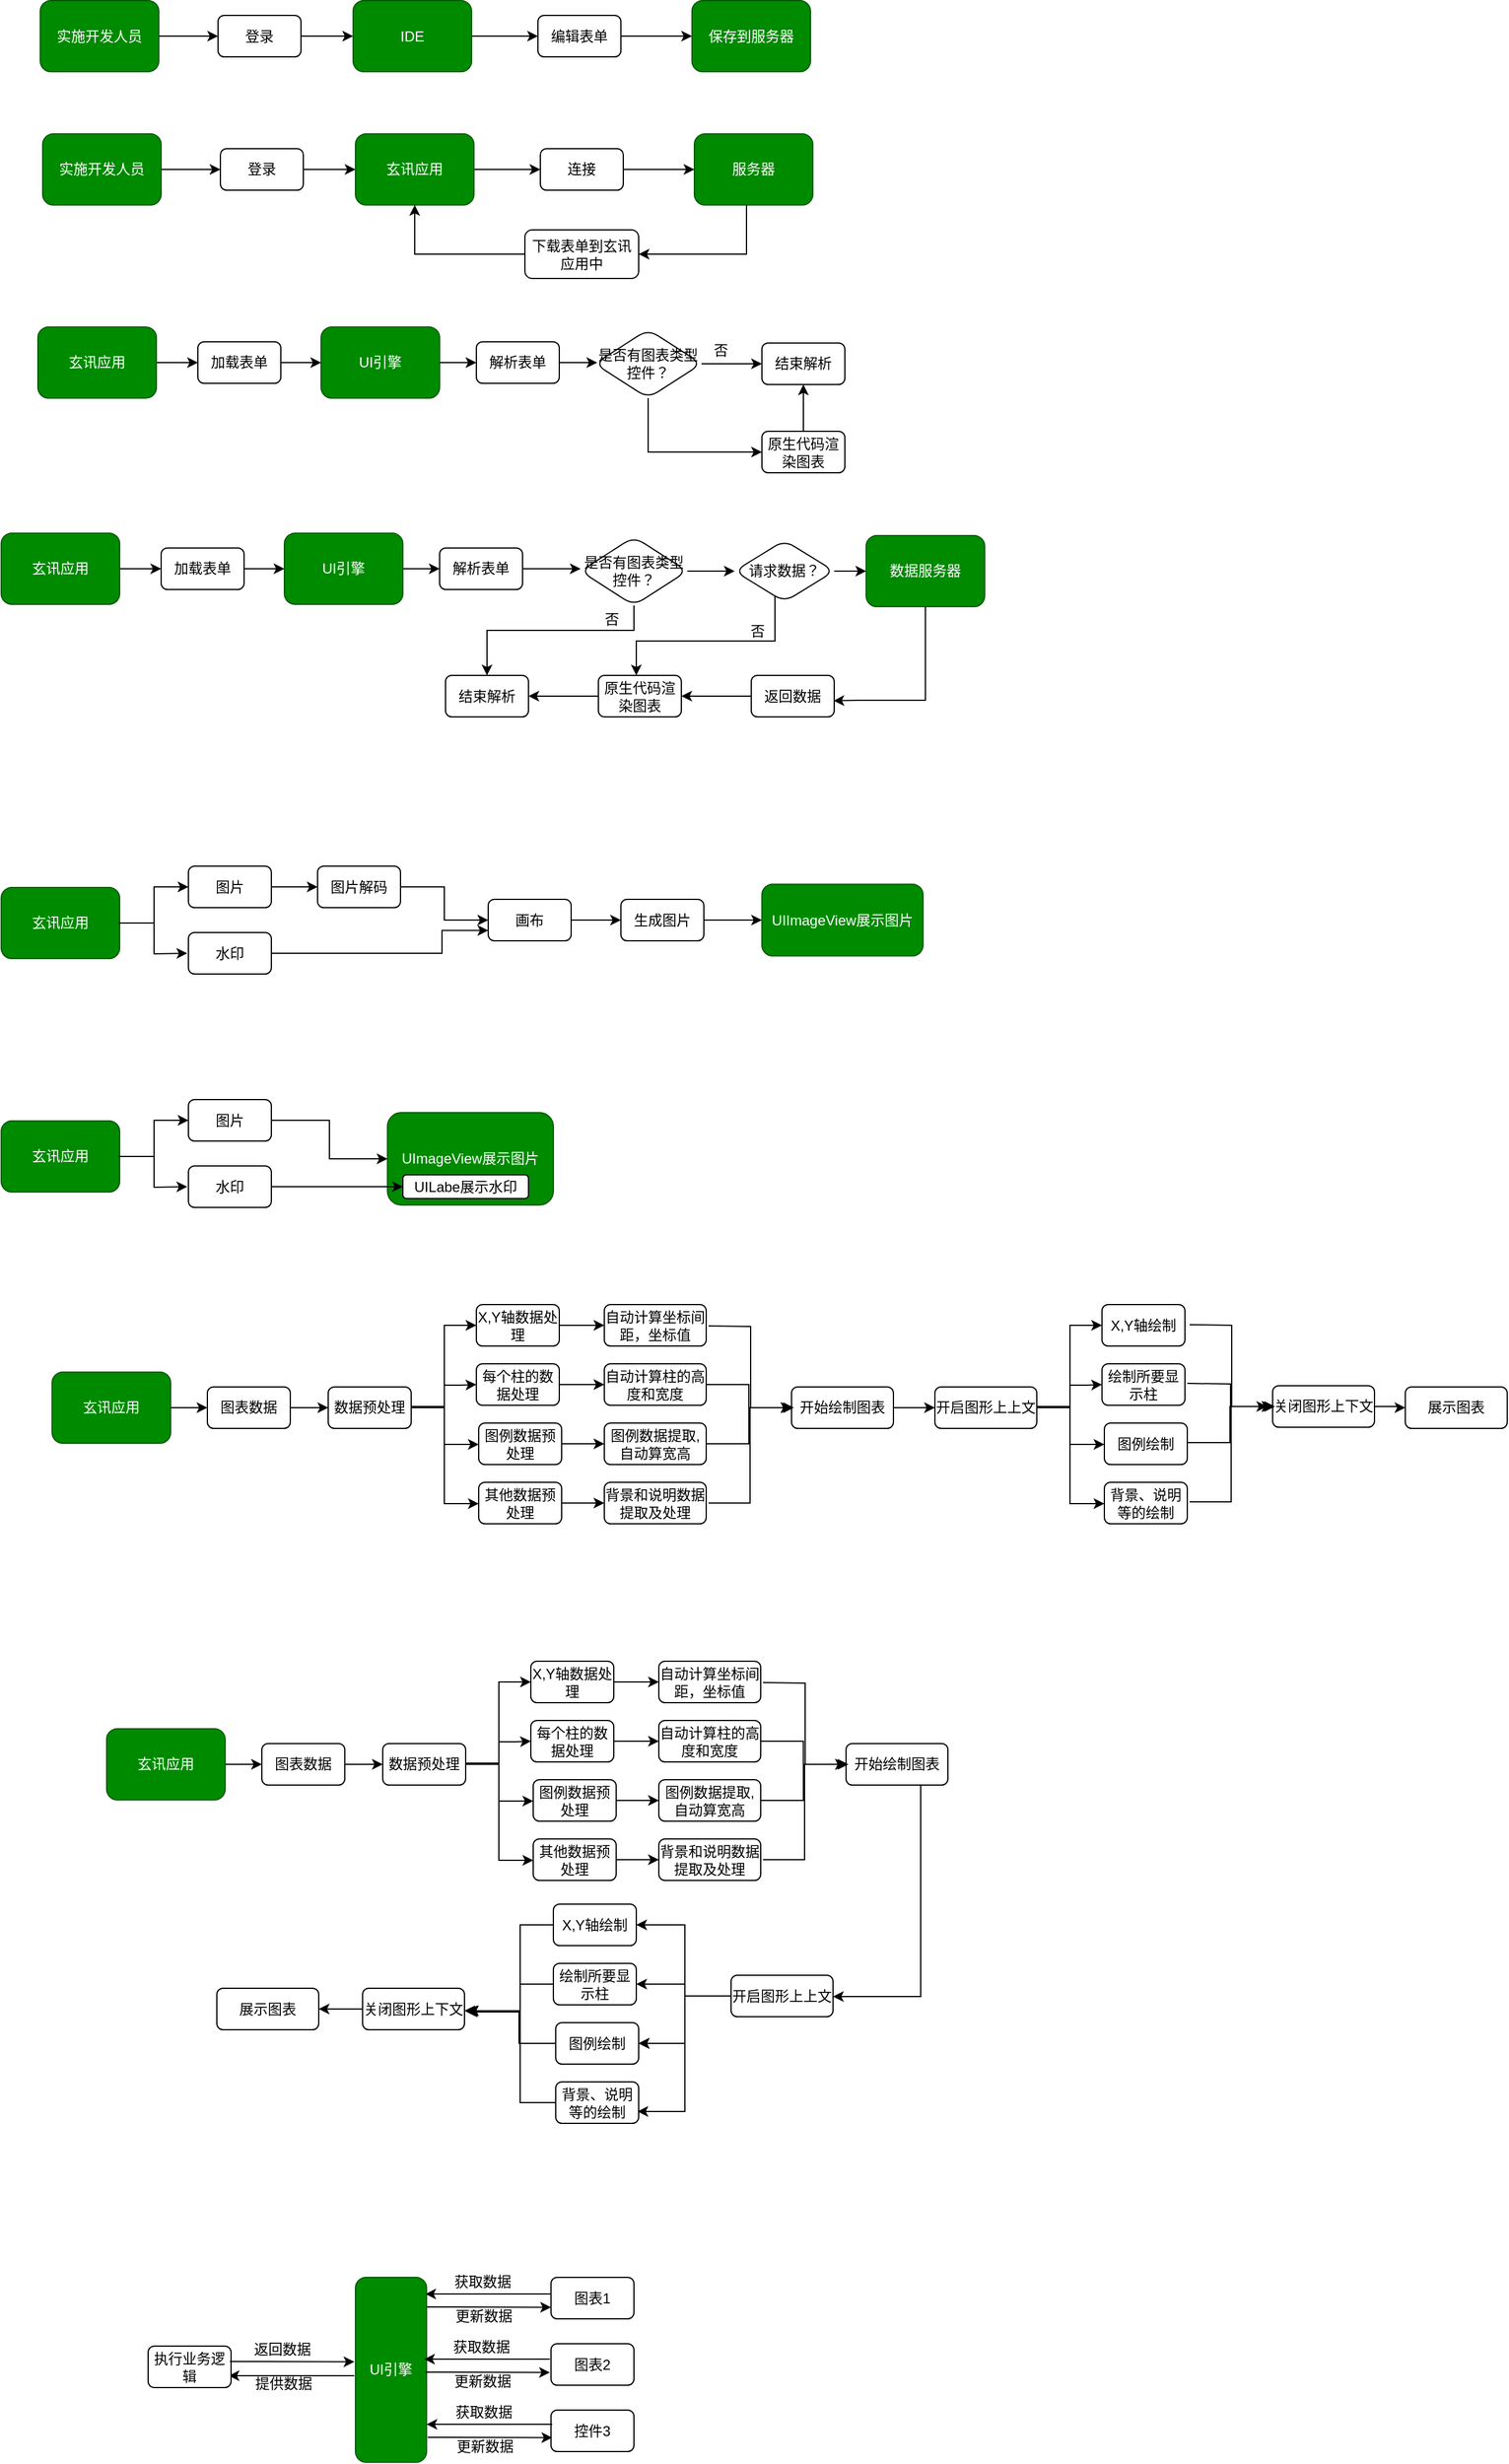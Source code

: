 <mxfile version="13.6.2" type="github">
  <diagram id="C5RBs43oDa-KdzZeNtuy" name="Page-1">
    <mxGraphModel dx="946" dy="591" grid="0" gridSize="10" guides="1" tooltips="1" connect="1" arrows="1" fold="1" page="0" pageScale="1" pageWidth="827" pageHeight="1169" math="0" shadow="0">
      <root>
        <mxCell id="WIyWlLk6GJQsqaUBKTNV-0" />
        <mxCell id="WIyWlLk6GJQsqaUBKTNV-1" parent="WIyWlLk6GJQsqaUBKTNV-0" />
        <mxCell id="Lmn-qATE7lyrSjTYYKFK-3" value="" style="edgeStyle=orthogonalEdgeStyle;rounded=0;orthogonalLoop=1;jettySize=auto;html=1;" parent="WIyWlLk6GJQsqaUBKTNV-1" source="WIyWlLk6GJQsqaUBKTNV-3" target="Lmn-qATE7lyrSjTYYKFK-1" edge="1">
          <mxGeometry relative="1" as="geometry" />
        </mxCell>
        <mxCell id="WIyWlLk6GJQsqaUBKTNV-3" value="&lt;font color=&quot;#ffffff&quot;&gt;实施开发人员&lt;/font&gt;" style="whiteSpace=wrap;html=1;fontSize=12;glass=0;strokeWidth=1;shadow=0;direction=west;flipH=1;fillColor=#008a00;strokeColor=#005700;fontColor=#ffffff;rounded=1;" parent="WIyWlLk6GJQsqaUBKTNV-1" vertex="1">
          <mxGeometry x="50" y="112.5" width="100" height="60" as="geometry" />
        </mxCell>
        <mxCell id="Lmn-qATE7lyrSjTYYKFK-8" value="" style="edgeStyle=orthogonalEdgeStyle;rounded=0;orthogonalLoop=1;jettySize=auto;html=1;" parent="WIyWlLk6GJQsqaUBKTNV-1" source="Lmn-qATE7lyrSjTYYKFK-1" target="Lmn-qATE7lyrSjTYYKFK-4" edge="1">
          <mxGeometry relative="1" as="geometry" />
        </mxCell>
        <mxCell id="Lmn-qATE7lyrSjTYYKFK-1" value="登录" style="whiteSpace=wrap;html=1;rounded=1;" parent="WIyWlLk6GJQsqaUBKTNV-1" vertex="1">
          <mxGeometry x="200" y="125" width="70" height="35" as="geometry" />
        </mxCell>
        <mxCell id="Lmn-qATE7lyrSjTYYKFK-11" value="" style="edgeStyle=orthogonalEdgeStyle;rounded=0;orthogonalLoop=1;jettySize=auto;html=1;" parent="WIyWlLk6GJQsqaUBKTNV-1" source="Lmn-qATE7lyrSjTYYKFK-4" target="Lmn-qATE7lyrSjTYYKFK-10" edge="1">
          <mxGeometry relative="1" as="geometry" />
        </mxCell>
        <mxCell id="Lmn-qATE7lyrSjTYYKFK-4" value="IDE" style="whiteSpace=wrap;html=1;fontSize=12;glass=0;strokeWidth=1;shadow=0;direction=west;flipH=1;fillColor=#008a00;strokeColor=#005700;fontColor=#ffffff;rounded=1;" parent="WIyWlLk6GJQsqaUBKTNV-1" vertex="1">
          <mxGeometry x="314" y="112.5" width="100" height="60" as="geometry" />
        </mxCell>
        <mxCell id="Lmn-qATE7lyrSjTYYKFK-13" value="" style="edgeStyle=orthogonalEdgeStyle;rounded=0;orthogonalLoop=1;jettySize=auto;html=1;" parent="WIyWlLk6GJQsqaUBKTNV-1" source="Lmn-qATE7lyrSjTYYKFK-10" target="Lmn-qATE7lyrSjTYYKFK-12" edge="1">
          <mxGeometry relative="1" as="geometry" />
        </mxCell>
        <mxCell id="Lmn-qATE7lyrSjTYYKFK-10" value="编辑表单" style="whiteSpace=wrap;html=1;rounded=1;" parent="WIyWlLk6GJQsqaUBKTNV-1" vertex="1">
          <mxGeometry x="470" y="125" width="70" height="35" as="geometry" />
        </mxCell>
        <mxCell id="Lmn-qATE7lyrSjTYYKFK-12" value="保存到服务器" style="whiteSpace=wrap;html=1;fontSize=12;glass=0;strokeWidth=1;shadow=0;direction=west;flipH=1;fillColor=#008a00;strokeColor=#005700;fontColor=#ffffff;rounded=1;" parent="WIyWlLk6GJQsqaUBKTNV-1" vertex="1">
          <mxGeometry x="600" y="112.5" width="100" height="60" as="geometry" />
        </mxCell>
        <mxCell id="Lmn-qATE7lyrSjTYYKFK-14" value="" style="edgeStyle=orthogonalEdgeStyle;rounded=0;orthogonalLoop=1;jettySize=auto;html=1;" parent="WIyWlLk6GJQsqaUBKTNV-1" source="Lmn-qATE7lyrSjTYYKFK-15" target="Lmn-qATE7lyrSjTYYKFK-17" edge="1">
          <mxGeometry relative="1" as="geometry" />
        </mxCell>
        <mxCell id="Lmn-qATE7lyrSjTYYKFK-15" value="&lt;font color=&quot;#ffffff&quot;&gt;实施开发人员&lt;/font&gt;" style="whiteSpace=wrap;html=1;fontSize=12;glass=0;strokeWidth=1;shadow=0;direction=west;flipH=1;fillColor=#008a00;strokeColor=#005700;fontColor=#ffffff;rounded=1;" parent="WIyWlLk6GJQsqaUBKTNV-1" vertex="1">
          <mxGeometry x="52" y="225" width="100" height="60" as="geometry" />
        </mxCell>
        <mxCell id="Lmn-qATE7lyrSjTYYKFK-16" value="" style="edgeStyle=orthogonalEdgeStyle;rounded=0;orthogonalLoop=1;jettySize=auto;html=1;" parent="WIyWlLk6GJQsqaUBKTNV-1" source="Lmn-qATE7lyrSjTYYKFK-17" target="Lmn-qATE7lyrSjTYYKFK-19" edge="1">
          <mxGeometry relative="1" as="geometry" />
        </mxCell>
        <mxCell id="Lmn-qATE7lyrSjTYYKFK-17" value="登录" style="whiteSpace=wrap;html=1;rounded=1;" parent="WIyWlLk6GJQsqaUBKTNV-1" vertex="1">
          <mxGeometry x="202" y="237.5" width="70" height="35" as="geometry" />
        </mxCell>
        <mxCell id="Lmn-qATE7lyrSjTYYKFK-18" value="" style="edgeStyle=orthogonalEdgeStyle;rounded=0;orthogonalLoop=1;jettySize=auto;html=1;" parent="WIyWlLk6GJQsqaUBKTNV-1" source="Lmn-qATE7lyrSjTYYKFK-19" target="Lmn-qATE7lyrSjTYYKFK-21" edge="1">
          <mxGeometry relative="1" as="geometry" />
        </mxCell>
        <mxCell id="Lmn-qATE7lyrSjTYYKFK-19" value="玄讯应用" style="whiteSpace=wrap;html=1;fontSize=12;glass=0;strokeWidth=1;shadow=0;direction=west;flipH=1;fillColor=#008a00;strokeColor=#005700;fontColor=#ffffff;rounded=1;" parent="WIyWlLk6GJQsqaUBKTNV-1" vertex="1">
          <mxGeometry x="316" y="225" width="100" height="60" as="geometry" />
        </mxCell>
        <mxCell id="Lmn-qATE7lyrSjTYYKFK-20" value="" style="edgeStyle=orthogonalEdgeStyle;rounded=0;orthogonalLoop=1;jettySize=auto;html=1;" parent="WIyWlLk6GJQsqaUBKTNV-1" source="Lmn-qATE7lyrSjTYYKFK-21" target="Lmn-qATE7lyrSjTYYKFK-22" edge="1">
          <mxGeometry relative="1" as="geometry" />
        </mxCell>
        <mxCell id="Lmn-qATE7lyrSjTYYKFK-21" value="连接" style="whiteSpace=wrap;html=1;rounded=1;" parent="WIyWlLk6GJQsqaUBKTNV-1" vertex="1">
          <mxGeometry x="472" y="237.5" width="70" height="35" as="geometry" />
        </mxCell>
        <mxCell id="Lmn-qATE7lyrSjTYYKFK-28" value="" style="edgeStyle=orthogonalEdgeStyle;rounded=0;orthogonalLoop=1;jettySize=auto;html=1;entryX=1;entryY=0.5;entryDx=0;entryDy=0;" parent="WIyWlLk6GJQsqaUBKTNV-1" source="Lmn-qATE7lyrSjTYYKFK-22" target="Lmn-qATE7lyrSjTYYKFK-23" edge="1">
          <mxGeometry relative="1" as="geometry">
            <mxPoint x="652" y="365" as="targetPoint" />
            <Array as="points">
              <mxPoint x="646" y="327" />
            </Array>
          </mxGeometry>
        </mxCell>
        <mxCell id="Lmn-qATE7lyrSjTYYKFK-22" value="服务器" style="whiteSpace=wrap;html=1;fontSize=12;glass=0;strokeWidth=1;shadow=0;direction=west;flipH=1;fillColor=#008a00;strokeColor=#005700;fontColor=#ffffff;rounded=1;" parent="WIyWlLk6GJQsqaUBKTNV-1" vertex="1">
          <mxGeometry x="602" y="225" width="100" height="60" as="geometry" />
        </mxCell>
        <mxCell id="Lmn-qATE7lyrSjTYYKFK-30" value="" style="edgeStyle=orthogonalEdgeStyle;rounded=0;orthogonalLoop=1;jettySize=auto;html=1;entryX=0.5;entryY=0;entryDx=0;entryDy=0;" parent="WIyWlLk6GJQsqaUBKTNV-1" source="Lmn-qATE7lyrSjTYYKFK-23" target="Lmn-qATE7lyrSjTYYKFK-19" edge="1">
          <mxGeometry relative="1" as="geometry">
            <mxPoint x="379" y="326.5" as="targetPoint" />
          </mxGeometry>
        </mxCell>
        <mxCell id="Lmn-qATE7lyrSjTYYKFK-23" value="下载表单到玄讯应用中" style="whiteSpace=wrap;html=1;rounded=1;" parent="WIyWlLk6GJQsqaUBKTNV-1" vertex="1">
          <mxGeometry x="459" y="306" width="96" height="41" as="geometry" />
        </mxCell>
        <mxCell id="Lmn-qATE7lyrSjTYYKFK-34" value="" style="edgeStyle=orthogonalEdgeStyle;rounded=0;orthogonalLoop=1;jettySize=auto;html=1;strokeColor=#000000;" parent="WIyWlLk6GJQsqaUBKTNV-1" source="Lmn-qATE7lyrSjTYYKFK-31" target="Lmn-qATE7lyrSjTYYKFK-33" edge="1">
          <mxGeometry relative="1" as="geometry" />
        </mxCell>
        <mxCell id="Lmn-qATE7lyrSjTYYKFK-31" value="&lt;font color=&quot;#ffffff&quot;&gt;玄讯应用&lt;/font&gt;" style="whiteSpace=wrap;html=1;fontSize=12;glass=0;strokeWidth=1;shadow=0;direction=west;flipH=1;fillColor=#008a00;strokeColor=#005700;fontColor=#ffffff;rounded=1;" parent="WIyWlLk6GJQsqaUBKTNV-1" vertex="1">
          <mxGeometry x="17" y="562" width="100" height="60" as="geometry" />
        </mxCell>
        <mxCell id="Lmn-qATE7lyrSjTYYKFK-36" value="" style="edgeStyle=orthogonalEdgeStyle;rounded=0;orthogonalLoop=1;jettySize=auto;html=1;strokeColor=#000000;" parent="WIyWlLk6GJQsqaUBKTNV-1" source="Lmn-qATE7lyrSjTYYKFK-33" target="Lmn-qATE7lyrSjTYYKFK-35" edge="1">
          <mxGeometry relative="1" as="geometry" />
        </mxCell>
        <mxCell id="Lmn-qATE7lyrSjTYYKFK-33" value="加载表单" style="whiteSpace=wrap;html=1;rounded=1;" parent="WIyWlLk6GJQsqaUBKTNV-1" vertex="1">
          <mxGeometry x="152" y="574.5" width="70" height="35" as="geometry" />
        </mxCell>
        <mxCell id="Lmn-qATE7lyrSjTYYKFK-38" value="" style="edgeStyle=orthogonalEdgeStyle;rounded=0;orthogonalLoop=1;jettySize=auto;html=1;strokeColor=#000000;" parent="WIyWlLk6GJQsqaUBKTNV-1" source="Lmn-qATE7lyrSjTYYKFK-35" target="Lmn-qATE7lyrSjTYYKFK-37" edge="1">
          <mxGeometry relative="1" as="geometry" />
        </mxCell>
        <mxCell id="Lmn-qATE7lyrSjTYYKFK-35" value="UI引擎" style="whiteSpace=wrap;html=1;fontSize=12;glass=0;strokeWidth=1;shadow=0;direction=west;flipH=1;fillColor=#008a00;strokeColor=#005700;fontColor=#ffffff;rounded=1;" parent="WIyWlLk6GJQsqaUBKTNV-1" vertex="1">
          <mxGeometry x="256" y="562" width="100" height="60" as="geometry" />
        </mxCell>
        <mxCell id="Lmn-qATE7lyrSjTYYKFK-83" value="" style="edgeStyle=orthogonalEdgeStyle;rounded=0;orthogonalLoop=1;jettySize=auto;html=1;strokeColor=#000000;" parent="WIyWlLk6GJQsqaUBKTNV-1" source="Lmn-qATE7lyrSjTYYKFK-37" edge="1">
          <mxGeometry relative="1" as="geometry">
            <mxPoint x="506" y="592" as="targetPoint" />
          </mxGeometry>
        </mxCell>
        <mxCell id="Lmn-qATE7lyrSjTYYKFK-37" value="解析表单" style="whiteSpace=wrap;html=1;rounded=1;" parent="WIyWlLk6GJQsqaUBKTNV-1" vertex="1">
          <mxGeometry x="387" y="574.5" width="70" height="35" as="geometry" />
        </mxCell>
        <mxCell id="Lmn-qATE7lyrSjTYYKFK-42" value="" style="edgeStyle=orthogonalEdgeStyle;rounded=0;orthogonalLoop=1;jettySize=auto;html=1;strokeColor=#000000;" parent="WIyWlLk6GJQsqaUBKTNV-1" source="Lmn-qATE7lyrSjTYYKFK-39" target="Lmn-qATE7lyrSjTYYKFK-41" edge="1">
          <mxGeometry relative="1" as="geometry" />
        </mxCell>
        <mxCell id="Lmn-qATE7lyrSjTYYKFK-50" value="" style="edgeStyle=orthogonalEdgeStyle;rounded=0;orthogonalLoop=1;jettySize=auto;html=1;strokeColor=#000000;" parent="WIyWlLk6GJQsqaUBKTNV-1" source="Lmn-qATE7lyrSjTYYKFK-39" target="Lmn-qATE7lyrSjTYYKFK-47" edge="1">
          <mxGeometry relative="1" as="geometry">
            <mxPoint x="670" y="700" as="targetPoint" />
            <Array as="points">
              <mxPoint x="670" y="653" />
              <mxPoint x="553" y="653" />
            </Array>
          </mxGeometry>
        </mxCell>
        <mxCell id="Lmn-qATE7lyrSjTYYKFK-39" value="请求数据？" style="rhombus;whiteSpace=wrap;html=1;rounded=1;" parent="WIyWlLk6GJQsqaUBKTNV-1" vertex="1">
          <mxGeometry x="636" y="568" width="84" height="52" as="geometry" />
        </mxCell>
        <mxCell id="Lmn-qATE7lyrSjTYYKFK-46" value="" style="edgeStyle=orthogonalEdgeStyle;rounded=0;orthogonalLoop=1;jettySize=auto;html=1;strokeColor=#000000;entryX=0.992;entryY=0.612;entryDx=0;entryDy=0;entryPerimeter=0;" parent="WIyWlLk6GJQsqaUBKTNV-1" source="Lmn-qATE7lyrSjTYYKFK-41" target="Lmn-qATE7lyrSjTYYKFK-44" edge="1">
          <mxGeometry relative="1" as="geometry">
            <mxPoint x="797" y="704" as="targetPoint" />
            <Array as="points">
              <mxPoint x="797" y="703" />
              <mxPoint x="740" y="703" />
            </Array>
          </mxGeometry>
        </mxCell>
        <mxCell id="Lmn-qATE7lyrSjTYYKFK-41" value="数据服务器" style="whiteSpace=wrap;html=1;fontSize=12;glass=0;strokeWidth=1;shadow=0;direction=west;flipH=1;fillColor=#008a00;strokeColor=#005700;fontColor=#ffffff;rounded=1;" parent="WIyWlLk6GJQsqaUBKTNV-1" vertex="1">
          <mxGeometry x="747" y="564" width="100" height="60" as="geometry" />
        </mxCell>
        <mxCell id="Lmn-qATE7lyrSjTYYKFK-48" value="" style="edgeStyle=orthogonalEdgeStyle;rounded=0;orthogonalLoop=1;jettySize=auto;html=1;strokeColor=#000000;" parent="WIyWlLk6GJQsqaUBKTNV-1" source="Lmn-qATE7lyrSjTYYKFK-44" target="Lmn-qATE7lyrSjTYYKFK-47" edge="1">
          <mxGeometry relative="1" as="geometry" />
        </mxCell>
        <mxCell id="Lmn-qATE7lyrSjTYYKFK-44" value="返回数据" style="whiteSpace=wrap;html=1;rounded=1;" parent="WIyWlLk6GJQsqaUBKTNV-1" vertex="1">
          <mxGeometry x="650" y="682" width="70" height="35" as="geometry" />
        </mxCell>
        <mxCell id="Lmn-qATE7lyrSjTYYKFK-94" value="" style="edgeStyle=orthogonalEdgeStyle;rounded=0;orthogonalLoop=1;jettySize=auto;html=1;strokeColor=#000000;" parent="WIyWlLk6GJQsqaUBKTNV-1" source="Lmn-qATE7lyrSjTYYKFK-47" target="Lmn-qATE7lyrSjTYYKFK-93" edge="1">
          <mxGeometry relative="1" as="geometry" />
        </mxCell>
        <mxCell id="Lmn-qATE7lyrSjTYYKFK-47" value="原生代码渲染图表" style="whiteSpace=wrap;html=1;rounded=1;" parent="WIyWlLk6GJQsqaUBKTNV-1" vertex="1">
          <mxGeometry x="521" y="682" width="70" height="35" as="geometry" />
        </mxCell>
        <mxCell id="2" value="否" style="text;html=1;align=center;verticalAlign=middle;resizable=0;points=[];autosize=1;" parent="WIyWlLk6GJQsqaUBKTNV-1" vertex="1">
          <mxGeometry x="644" y="636" width="22" height="18" as="geometry" />
        </mxCell>
        <mxCell id="Lmn-qATE7lyrSjTYYKFK-51" value="" style="edgeStyle=orthogonalEdgeStyle;rounded=0;orthogonalLoop=1;jettySize=auto;html=1;strokeColor=#000000;" parent="WIyWlLk6GJQsqaUBKTNV-1" source="Lmn-qATE7lyrSjTYYKFK-52" target="Lmn-qATE7lyrSjTYYKFK-54" edge="1">
          <mxGeometry relative="1" as="geometry" />
        </mxCell>
        <mxCell id="Lmn-qATE7lyrSjTYYKFK-52" value="&lt;font color=&quot;#ffffff&quot;&gt;玄讯应用&lt;/font&gt;" style="whiteSpace=wrap;html=1;fontSize=12;glass=0;strokeWidth=1;shadow=0;direction=west;flipH=1;fillColor=#008a00;strokeColor=#005700;fontColor=#ffffff;rounded=1;" parent="WIyWlLk6GJQsqaUBKTNV-1" vertex="1">
          <mxGeometry x="48" y="388" width="100" height="60" as="geometry" />
        </mxCell>
        <mxCell id="Lmn-qATE7lyrSjTYYKFK-53" value="" style="edgeStyle=orthogonalEdgeStyle;rounded=0;orthogonalLoop=1;jettySize=auto;html=1;strokeColor=#000000;" parent="WIyWlLk6GJQsqaUBKTNV-1" source="Lmn-qATE7lyrSjTYYKFK-54" target="Lmn-qATE7lyrSjTYYKFK-56" edge="1">
          <mxGeometry relative="1" as="geometry" />
        </mxCell>
        <mxCell id="Lmn-qATE7lyrSjTYYKFK-54" value="加载表单" style="whiteSpace=wrap;html=1;rounded=1;" parent="WIyWlLk6GJQsqaUBKTNV-1" vertex="1">
          <mxGeometry x="183" y="400.5" width="70" height="35" as="geometry" />
        </mxCell>
        <mxCell id="Lmn-qATE7lyrSjTYYKFK-55" value="" style="edgeStyle=orthogonalEdgeStyle;rounded=0;orthogonalLoop=1;jettySize=auto;html=1;strokeColor=#000000;" parent="WIyWlLk6GJQsqaUBKTNV-1" source="Lmn-qATE7lyrSjTYYKFK-56" target="Lmn-qATE7lyrSjTYYKFK-58" edge="1">
          <mxGeometry relative="1" as="geometry" />
        </mxCell>
        <mxCell id="Lmn-qATE7lyrSjTYYKFK-56" value="UI引擎" style="whiteSpace=wrap;html=1;fontSize=12;glass=0;strokeWidth=1;shadow=0;direction=west;flipH=1;fillColor=#008a00;strokeColor=#005700;fontColor=#ffffff;rounded=1;" parent="WIyWlLk6GJQsqaUBKTNV-1" vertex="1">
          <mxGeometry x="287" y="388" width="100" height="60" as="geometry" />
        </mxCell>
        <mxCell id="Lmn-qATE7lyrSjTYYKFK-57" value="" style="edgeStyle=orthogonalEdgeStyle;rounded=0;orthogonalLoop=1;jettySize=auto;html=1;strokeColor=#000000;entryX=0;entryY=0.5;entryDx=0;entryDy=0;" parent="WIyWlLk6GJQsqaUBKTNV-1" source="Lmn-qATE7lyrSjTYYKFK-58" edge="1">
          <mxGeometry relative="1" as="geometry">
            <mxPoint x="520" y="418" as="targetPoint" />
          </mxGeometry>
        </mxCell>
        <mxCell id="Lmn-qATE7lyrSjTYYKFK-58" value="解析表单" style="whiteSpace=wrap;html=1;rounded=1;" parent="WIyWlLk6GJQsqaUBKTNV-1" vertex="1">
          <mxGeometry x="418" y="400.5" width="70" height="35" as="geometry" />
        </mxCell>
        <mxCell id="Lmn-qATE7lyrSjTYYKFK-79" value="" style="edgeStyle=orthogonalEdgeStyle;rounded=0;orthogonalLoop=1;jettySize=auto;html=1;strokeColor=#000000;" parent="WIyWlLk6GJQsqaUBKTNV-1" source="Lmn-qATE7lyrSjTYYKFK-66" target="Lmn-qATE7lyrSjTYYKFK-70" edge="1">
          <mxGeometry relative="1" as="geometry">
            <mxPoint x="694" y="440" as="targetPoint" />
          </mxGeometry>
        </mxCell>
        <mxCell id="Lmn-qATE7lyrSjTYYKFK-66" value="原生代码渲染图表" style="whiteSpace=wrap;html=1;rounded=1;" parent="WIyWlLk6GJQsqaUBKTNV-1" vertex="1">
          <mxGeometry x="659" y="476" width="70" height="35" as="geometry" />
        </mxCell>
        <mxCell id="Lmn-qATE7lyrSjTYYKFK-72" value="" style="edgeStyle=orthogonalEdgeStyle;rounded=0;orthogonalLoop=1;jettySize=auto;html=1;strokeColor=#000000;" parent="WIyWlLk6GJQsqaUBKTNV-1" source="Lmn-qATE7lyrSjTYYKFK-68" target="Lmn-qATE7lyrSjTYYKFK-70" edge="1">
          <mxGeometry relative="1" as="geometry" />
        </mxCell>
        <mxCell id="Lmn-qATE7lyrSjTYYKFK-77" value="" style="edgeStyle=orthogonalEdgeStyle;rounded=0;orthogonalLoop=1;jettySize=auto;html=1;strokeColor=#000000;entryX=0;entryY=0.5;entryDx=0;entryDy=0;" parent="WIyWlLk6GJQsqaUBKTNV-1" source="Lmn-qATE7lyrSjTYYKFK-68" target="Lmn-qATE7lyrSjTYYKFK-66" edge="1">
          <mxGeometry relative="1" as="geometry">
            <mxPoint x="563" y="528" as="targetPoint" />
            <Array as="points">
              <mxPoint x="563" y="494" />
            </Array>
          </mxGeometry>
        </mxCell>
        <mxCell id="Lmn-qATE7lyrSjTYYKFK-68" value="是否有图表类型控件？" style="rhombus;whiteSpace=wrap;html=1;rounded=1;" parent="WIyWlLk6GJQsqaUBKTNV-1" vertex="1">
          <mxGeometry x="518" y="390" width="90" height="58" as="geometry" />
        </mxCell>
        <mxCell id="Lmn-qATE7lyrSjTYYKFK-70" value="结束解析" style="whiteSpace=wrap;html=1;rounded=1;" parent="WIyWlLk6GJQsqaUBKTNV-1" vertex="1">
          <mxGeometry x="659" y="401.5" width="70" height="35" as="geometry" />
        </mxCell>
        <mxCell id="Lmn-qATE7lyrSjTYYKFK-73" value="否" style="text;html=1;align=center;verticalAlign=middle;resizable=0;points=[];autosize=1;" parent="WIyWlLk6GJQsqaUBKTNV-1" vertex="1">
          <mxGeometry x="613" y="399" width="22" height="18" as="geometry" />
        </mxCell>
        <mxCell id="Lmn-qATE7lyrSjTYYKFK-91" value="" style="edgeStyle=orthogonalEdgeStyle;rounded=0;orthogonalLoop=1;jettySize=auto;html=1;strokeColor=#000000;" parent="WIyWlLk6GJQsqaUBKTNV-1" source="Lmn-qATE7lyrSjTYYKFK-88" target="Lmn-qATE7lyrSjTYYKFK-39" edge="1">
          <mxGeometry relative="1" as="geometry" />
        </mxCell>
        <mxCell id="Lmn-qATE7lyrSjTYYKFK-96" value="" style="edgeStyle=orthogonalEdgeStyle;rounded=0;orthogonalLoop=1;jettySize=auto;html=1;strokeColor=#000000;entryX=0.5;entryY=0;entryDx=0;entryDy=0;" parent="WIyWlLk6GJQsqaUBKTNV-1" source="Lmn-qATE7lyrSjTYYKFK-88" target="Lmn-qATE7lyrSjTYYKFK-93" edge="1">
          <mxGeometry relative="1" as="geometry">
            <Array as="points">
              <mxPoint x="551" y="644" />
              <mxPoint x="427" y="644" />
            </Array>
          </mxGeometry>
        </mxCell>
        <mxCell id="Lmn-qATE7lyrSjTYYKFK-88" value="是否有图表类型控件？" style="rhombus;whiteSpace=wrap;html=1;rounded=1;" parent="WIyWlLk6GJQsqaUBKTNV-1" vertex="1">
          <mxGeometry x="506" y="565" width="90" height="58" as="geometry" />
        </mxCell>
        <mxCell id="Lmn-qATE7lyrSjTYYKFK-93" value="结束解析" style="whiteSpace=wrap;html=1;rounded=1;" parent="WIyWlLk6GJQsqaUBKTNV-1" vertex="1">
          <mxGeometry x="392" y="682" width="70" height="35" as="geometry" />
        </mxCell>
        <mxCell id="Lmn-qATE7lyrSjTYYKFK-97" value="否" style="text;html=1;align=center;verticalAlign=middle;resizable=0;points=[];autosize=1;" parent="WIyWlLk6GJQsqaUBKTNV-1" vertex="1">
          <mxGeometry x="521" y="626" width="22" height="18" as="geometry" />
        </mxCell>
        <mxCell id="N59cPRVTQM_161WGmZhx-6" value="" style="edgeStyle=orthogonalEdgeStyle;rounded=0;orthogonalLoop=1;jettySize=auto;html=1;" parent="WIyWlLk6GJQsqaUBKTNV-1" source="N59cPRVTQM_161WGmZhx-7" target="N59cPRVTQM_161WGmZhx-9" edge="1">
          <mxGeometry relative="1" as="geometry" />
        </mxCell>
        <mxCell id="N59cPRVTQM_161WGmZhx-7" value="玄讯应用" style="whiteSpace=wrap;html=1;fontSize=12;glass=0;strokeWidth=1;shadow=0;direction=west;flipH=1;fillColor=#008a00;strokeColor=#005700;fontColor=#ffffff;rounded=1;" parent="WIyWlLk6GJQsqaUBKTNV-1" vertex="1">
          <mxGeometry x="17" y="861" width="100" height="60" as="geometry" />
        </mxCell>
        <mxCell id="N59cPRVTQM_161WGmZhx-17" value="" style="edgeStyle=orthogonalEdgeStyle;rounded=0;jumpStyle=none;orthogonalLoop=1;jettySize=auto;html=1;" parent="WIyWlLk6GJQsqaUBKTNV-1" source="N59cPRVTQM_161WGmZhx-9" target="N59cPRVTQM_161WGmZhx-16" edge="1">
          <mxGeometry relative="1" as="geometry" />
        </mxCell>
        <mxCell id="N59cPRVTQM_161WGmZhx-9" value="图片" style="whiteSpace=wrap;html=1;rounded=1;" parent="WIyWlLk6GJQsqaUBKTNV-1" vertex="1">
          <mxGeometry x="175" y="843" width="70" height="35" as="geometry" />
        </mxCell>
        <mxCell id="N59cPRVTQM_161WGmZhx-19" value="" style="edgeStyle=orthogonalEdgeStyle;rounded=0;jumpStyle=none;orthogonalLoop=1;jettySize=auto;html=1;entryX=0;entryY=0.75;entryDx=0;entryDy=0;" parent="WIyWlLk6GJQsqaUBKTNV-1" source="N59cPRVTQM_161WGmZhx-14" target="N59cPRVTQM_161WGmZhx-18" edge="1">
          <mxGeometry relative="1" as="geometry">
            <Array as="points">
              <mxPoint x="389" y="917" />
              <mxPoint x="389" y="897" />
            </Array>
          </mxGeometry>
        </mxCell>
        <mxCell id="N59cPRVTQM_161WGmZhx-14" value="水印" style="whiteSpace=wrap;html=1;rounded=1;" parent="WIyWlLk6GJQsqaUBKTNV-1" vertex="1">
          <mxGeometry x="175" y="899" width="70" height="35" as="geometry" />
        </mxCell>
        <mxCell id="N59cPRVTQM_161WGmZhx-15" value="" style="endArrow=classic;html=1;exitX=0;exitY=0.5;exitDx=0;exitDy=0;entryX=0;entryY=0.5;entryDx=0;entryDy=0;jumpStyle=none;rounded=0;" parent="WIyWlLk6GJQsqaUBKTNV-1" edge="1">
          <mxGeometry width="50" height="50" relative="1" as="geometry">
            <mxPoint x="116" y="891" as="sourcePoint" />
            <mxPoint x="174" y="916.5" as="targetPoint" />
            <Array as="points">
              <mxPoint x="146" y="891" />
              <mxPoint x="146" y="917" />
            </Array>
          </mxGeometry>
        </mxCell>
        <mxCell id="N59cPRVTQM_161WGmZhx-20" value="" style="edgeStyle=orthogonalEdgeStyle;rounded=0;jumpStyle=none;orthogonalLoop=1;jettySize=auto;html=1;" parent="WIyWlLk6GJQsqaUBKTNV-1" source="N59cPRVTQM_161WGmZhx-16" target="N59cPRVTQM_161WGmZhx-18" edge="1">
          <mxGeometry relative="1" as="geometry" />
        </mxCell>
        <mxCell id="N59cPRVTQM_161WGmZhx-16" value="图片解码" style="whiteSpace=wrap;html=1;rounded=1;" parent="WIyWlLk6GJQsqaUBKTNV-1" vertex="1">
          <mxGeometry x="284" y="843" width="70" height="35" as="geometry" />
        </mxCell>
        <mxCell id="N59cPRVTQM_161WGmZhx-22" value="" style="edgeStyle=orthogonalEdgeStyle;rounded=0;jumpStyle=none;orthogonalLoop=1;jettySize=auto;html=1;" parent="WIyWlLk6GJQsqaUBKTNV-1" source="N59cPRVTQM_161WGmZhx-18" target="N59cPRVTQM_161WGmZhx-21" edge="1">
          <mxGeometry relative="1" as="geometry" />
        </mxCell>
        <mxCell id="N59cPRVTQM_161WGmZhx-18" value="画布" style="whiteSpace=wrap;html=1;rounded=1;" parent="WIyWlLk6GJQsqaUBKTNV-1" vertex="1">
          <mxGeometry x="428" y="871" width="70" height="35" as="geometry" />
        </mxCell>
        <mxCell id="N59cPRVTQM_161WGmZhx-24" value="" style="edgeStyle=orthogonalEdgeStyle;rounded=0;jumpStyle=none;orthogonalLoop=1;jettySize=auto;html=1;" parent="WIyWlLk6GJQsqaUBKTNV-1" source="N59cPRVTQM_161WGmZhx-21" target="N59cPRVTQM_161WGmZhx-23" edge="1">
          <mxGeometry relative="1" as="geometry" />
        </mxCell>
        <mxCell id="N59cPRVTQM_161WGmZhx-21" value="生成图片" style="whiteSpace=wrap;html=1;rounded=1;" parent="WIyWlLk6GJQsqaUBKTNV-1" vertex="1">
          <mxGeometry x="540" y="871" width="70" height="35" as="geometry" />
        </mxCell>
        <mxCell id="N59cPRVTQM_161WGmZhx-23" value="UIImageView展示图片" style="whiteSpace=wrap;html=1;rounded=1;fillColor=#008a00;strokeColor=#005700;fontColor=#ffffff;" parent="WIyWlLk6GJQsqaUBKTNV-1" vertex="1">
          <mxGeometry x="659" y="858.25" width="136" height="60.5" as="geometry" />
        </mxCell>
        <mxCell id="N59cPRVTQM_161WGmZhx-25" value="" style="edgeStyle=orthogonalEdgeStyle;rounded=0;orthogonalLoop=1;jettySize=auto;html=1;" parent="WIyWlLk6GJQsqaUBKTNV-1" source="N59cPRVTQM_161WGmZhx-26" target="N59cPRVTQM_161WGmZhx-28" edge="1">
          <mxGeometry relative="1" as="geometry" />
        </mxCell>
        <mxCell id="N59cPRVTQM_161WGmZhx-26" value="玄讯应用" style="whiteSpace=wrap;html=1;fontSize=12;glass=0;strokeWidth=1;shadow=0;direction=west;flipH=1;fillColor=#008a00;strokeColor=#005700;fontColor=#ffffff;rounded=1;" parent="WIyWlLk6GJQsqaUBKTNV-1" vertex="1">
          <mxGeometry x="17" y="1058" width="100" height="60" as="geometry" />
        </mxCell>
        <mxCell id="N59cPRVTQM_161WGmZhx-27" value="" style="edgeStyle=orthogonalEdgeStyle;rounded=0;jumpStyle=none;orthogonalLoop=1;jettySize=auto;html=1;entryX=0;entryY=0.5;entryDx=0;entryDy=0;" parent="WIyWlLk6GJQsqaUBKTNV-1" source="N59cPRVTQM_161WGmZhx-28" target="N59cPRVTQM_161WGmZhx-39" edge="1">
          <mxGeometry relative="1" as="geometry">
            <mxPoint x="284" y="1057.5" as="targetPoint" />
          </mxGeometry>
        </mxCell>
        <mxCell id="N59cPRVTQM_161WGmZhx-28" value="图片" style="whiteSpace=wrap;html=1;rounded=1;" parent="WIyWlLk6GJQsqaUBKTNV-1" vertex="1">
          <mxGeometry x="175" y="1040" width="70" height="35" as="geometry" />
        </mxCell>
        <mxCell id="N59cPRVTQM_161WGmZhx-30" value="水印" style="whiteSpace=wrap;html=1;rounded=1;" parent="WIyWlLk6GJQsqaUBKTNV-1" vertex="1">
          <mxGeometry x="175" y="1096" width="70" height="35" as="geometry" />
        </mxCell>
        <mxCell id="N59cPRVTQM_161WGmZhx-31" value="" style="endArrow=classic;html=1;exitX=0;exitY=0.5;exitDx=0;exitDy=0;entryX=0;entryY=0.5;entryDx=0;entryDy=0;jumpStyle=none;rounded=0;" parent="WIyWlLk6GJQsqaUBKTNV-1" edge="1">
          <mxGeometry width="50" height="50" relative="1" as="geometry">
            <mxPoint x="116" y="1088" as="sourcePoint" />
            <mxPoint x="174" y="1113.5" as="targetPoint" />
            <Array as="points">
              <mxPoint x="146" y="1088" />
              <mxPoint x="146" y="1114" />
            </Array>
          </mxGeometry>
        </mxCell>
        <mxCell id="N59cPRVTQM_161WGmZhx-39" value="UImageView展示图片" style="whiteSpace=wrap;html=1;rounded=1;fillColor=#008a00;strokeColor=#005700;fontColor=#ffffff;" parent="WIyWlLk6GJQsqaUBKTNV-1" vertex="1">
          <mxGeometry x="343" y="1051" width="140" height="78" as="geometry" />
        </mxCell>
        <mxCell id="N59cPRVTQM_161WGmZhx-40" value="UILabe展示水印" style="whiteSpace=wrap;html=1;rounded=1;" parent="WIyWlLk6GJQsqaUBKTNV-1" vertex="1">
          <mxGeometry x="356" y="1103.5" width="106" height="20" as="geometry" />
        </mxCell>
        <mxCell id="N59cPRVTQM_161WGmZhx-41" value="" style="edgeStyle=orthogonalEdgeStyle;rounded=0;jumpStyle=none;orthogonalLoop=1;jettySize=auto;html=1;" parent="WIyWlLk6GJQsqaUBKTNV-1" source="N59cPRVTQM_161WGmZhx-30" target="N59cPRVTQM_161WGmZhx-40" edge="1">
          <mxGeometry relative="1" as="geometry">
            <Array as="points" />
          </mxGeometry>
        </mxCell>
        <mxCell id="eccNBczqlCl_BA9FMAcg-4" value="" style="edgeStyle=orthogonalEdgeStyle;rounded=0;orthogonalLoop=1;jettySize=auto;html=1;" parent="WIyWlLk6GJQsqaUBKTNV-1" source="eccNBczqlCl_BA9FMAcg-2" target="eccNBczqlCl_BA9FMAcg-3" edge="1">
          <mxGeometry relative="1" as="geometry" />
        </mxCell>
        <mxCell id="eccNBczqlCl_BA9FMAcg-2" value="玄讯应用" style="whiteSpace=wrap;html=1;fontSize=12;glass=0;strokeWidth=1;shadow=0;direction=west;flipH=1;fillColor=#008a00;strokeColor=#005700;fontColor=#ffffff;rounded=1;" parent="WIyWlLk6GJQsqaUBKTNV-1" vertex="1">
          <mxGeometry x="60" y="1270" width="100" height="60" as="geometry" />
        </mxCell>
        <mxCell id="eccNBczqlCl_BA9FMAcg-8" value="" style="edgeStyle=orthogonalEdgeStyle;rounded=0;orthogonalLoop=1;jettySize=auto;html=1;" parent="WIyWlLk6GJQsqaUBKTNV-1" source="eccNBczqlCl_BA9FMAcg-3" target="eccNBczqlCl_BA9FMAcg-7" edge="1">
          <mxGeometry relative="1" as="geometry" />
        </mxCell>
        <mxCell id="eccNBczqlCl_BA9FMAcg-3" value="图表数据" style="whiteSpace=wrap;html=1;rounded=1;" parent="WIyWlLk6GJQsqaUBKTNV-1" vertex="1">
          <mxGeometry x="191" y="1282.5" width="70" height="35" as="geometry" />
        </mxCell>
        <mxCell id="eccNBczqlCl_BA9FMAcg-7" value="数据预处理" style="whiteSpace=wrap;html=1;rounded=1;" parent="WIyWlLk6GJQsqaUBKTNV-1" vertex="1">
          <mxGeometry x="293" y="1282.5" width="70" height="35" as="geometry" />
        </mxCell>
        <mxCell id="8b4CC2yHG-73P16oaLRv-15" value="" style="edgeStyle=orthogonalEdgeStyle;rounded=0;orthogonalLoop=1;jettySize=auto;html=1;" parent="WIyWlLk6GJQsqaUBKTNV-1" source="eccNBczqlCl_BA9FMAcg-9" target="8b4CC2yHG-73P16oaLRv-14" edge="1">
          <mxGeometry relative="1" as="geometry" />
        </mxCell>
        <mxCell id="eccNBczqlCl_BA9FMAcg-9" value="X,Y轴数据处理" style="whiteSpace=wrap;html=1;rounded=1;" parent="WIyWlLk6GJQsqaUBKTNV-1" vertex="1">
          <mxGeometry x="418" y="1213" width="70" height="35" as="geometry" />
        </mxCell>
        <mxCell id="8b4CC2yHG-73P16oaLRv-18" value="" style="edgeStyle=orthogonalEdgeStyle;rounded=0;orthogonalLoop=1;jettySize=auto;html=1;" parent="WIyWlLk6GJQsqaUBKTNV-1" source="eccNBczqlCl_BA9FMAcg-10" target="8b4CC2yHG-73P16oaLRv-17" edge="1">
          <mxGeometry relative="1" as="geometry" />
        </mxCell>
        <mxCell id="eccNBczqlCl_BA9FMAcg-10" value="每个柱的数据处理" style="whiteSpace=wrap;html=1;rounded=1;" parent="WIyWlLk6GJQsqaUBKTNV-1" vertex="1">
          <mxGeometry x="418" y="1263" width="70" height="35" as="geometry" />
        </mxCell>
        <mxCell id="8b4CC2yHG-73P16oaLRv-20" value="" style="edgeStyle=orthogonalEdgeStyle;rounded=0;orthogonalLoop=1;jettySize=auto;html=1;" parent="WIyWlLk6GJQsqaUBKTNV-1" source="eccNBczqlCl_BA9FMAcg-11" target="8b4CC2yHG-73P16oaLRv-19" edge="1">
          <mxGeometry relative="1" as="geometry" />
        </mxCell>
        <mxCell id="eccNBczqlCl_BA9FMAcg-11" value="图例数据预处理" style="whiteSpace=wrap;html=1;rounded=1;" parent="WIyWlLk6GJQsqaUBKTNV-1" vertex="1">
          <mxGeometry x="420" y="1313" width="70" height="35" as="geometry" />
        </mxCell>
        <mxCell id="8b4CC2yHG-73P16oaLRv-22" value="" style="edgeStyle=orthogonalEdgeStyle;rounded=0;orthogonalLoop=1;jettySize=auto;html=1;" parent="WIyWlLk6GJQsqaUBKTNV-1" source="eccNBczqlCl_BA9FMAcg-12" target="8b4CC2yHG-73P16oaLRv-21" edge="1">
          <mxGeometry relative="1" as="geometry" />
        </mxCell>
        <mxCell id="eccNBczqlCl_BA9FMAcg-12" value="其他数据预处理" style="whiteSpace=wrap;html=1;rounded=1;" parent="WIyWlLk6GJQsqaUBKTNV-1" vertex="1">
          <mxGeometry x="420" y="1363" width="70" height="35" as="geometry" />
        </mxCell>
        <mxCell id="8b4CC2yHG-73P16oaLRv-7" value="" style="edgeStyle=orthogonalEdgeStyle;rounded=0;orthogonalLoop=1;jettySize=auto;html=1;entryX=0;entryY=0.5;entryDx=0;entryDy=0;" parent="WIyWlLk6GJQsqaUBKTNV-1" target="eccNBczqlCl_BA9FMAcg-9" edge="1">
          <mxGeometry relative="1" as="geometry">
            <mxPoint x="363" y="1288" as="sourcePoint" />
            <Array as="points">
              <mxPoint x="363" y="1300" />
              <mxPoint x="391" y="1300" />
              <mxPoint x="391" y="1231" />
            </Array>
          </mxGeometry>
        </mxCell>
        <mxCell id="8b4CC2yHG-73P16oaLRv-9" value="" style="edgeStyle=orthogonalEdgeStyle;rounded=0;orthogonalLoop=1;jettySize=auto;html=1;" parent="WIyWlLk6GJQsqaUBKTNV-1" edge="1">
          <mxGeometry relative="1" as="geometry">
            <mxPoint x="363" y="1288" as="sourcePoint" />
            <mxPoint x="420" y="1331" as="targetPoint" />
            <Array as="points">
              <mxPoint x="363" y="1299" />
              <mxPoint x="391" y="1299" />
              <mxPoint x="391" y="1331" />
              <mxPoint x="420" y="1331" />
            </Array>
          </mxGeometry>
        </mxCell>
        <mxCell id="8b4CC2yHG-73P16oaLRv-11" value="" style="edgeStyle=orthogonalEdgeStyle;rounded=0;orthogonalLoop=1;jettySize=auto;html=1;" parent="WIyWlLk6GJQsqaUBKTNV-1" target="eccNBczqlCl_BA9FMAcg-12" edge="1">
          <mxGeometry relative="1" as="geometry">
            <mxPoint x="363" y="1288" as="sourcePoint" />
            <Array as="points">
              <mxPoint x="363" y="1300" />
              <mxPoint x="391" y="1300" />
              <mxPoint x="391" y="1381" />
            </Array>
          </mxGeometry>
        </mxCell>
        <mxCell id="8b4CC2yHG-73P16oaLRv-13" value="" style="edgeStyle=orthogonalEdgeStyle;rounded=0;orthogonalLoop=1;jettySize=auto;html=1;entryX=0;entryY=0.5;entryDx=0;entryDy=0;" parent="WIyWlLk6GJQsqaUBKTNV-1" target="eccNBczqlCl_BA9FMAcg-10" edge="1">
          <mxGeometry relative="1" as="geometry">
            <mxPoint x="363" y="1288" as="sourcePoint" />
            <Array as="points">
              <mxPoint x="363" y="1300" />
              <mxPoint x="391" y="1300" />
              <mxPoint x="391" y="1281" />
              <mxPoint x="405" y="1281" />
            </Array>
          </mxGeometry>
        </mxCell>
        <mxCell id="8b4CC2yHG-73P16oaLRv-14" value="自动计算坐标间距，坐标值" style="whiteSpace=wrap;html=1;rounded=1;" parent="WIyWlLk6GJQsqaUBKTNV-1" vertex="1">
          <mxGeometry x="526" y="1213" width="86" height="35" as="geometry" />
        </mxCell>
        <mxCell id="8b4CC2yHG-73P16oaLRv-26" value="" style="edgeStyle=orthogonalEdgeStyle;rounded=0;orthogonalLoop=1;jettySize=auto;html=1;" parent="WIyWlLk6GJQsqaUBKTNV-1" source="8b4CC2yHG-73P16oaLRv-17" target="8b4CC2yHG-73P16oaLRv-23" edge="1">
          <mxGeometry relative="1" as="geometry" />
        </mxCell>
        <mxCell id="8b4CC2yHG-73P16oaLRv-17" value="自动计算柱的高度和宽度" style="whiteSpace=wrap;html=1;rounded=1;" parent="WIyWlLk6GJQsqaUBKTNV-1" vertex="1">
          <mxGeometry x="526" y="1263" width="86" height="35" as="geometry" />
        </mxCell>
        <mxCell id="8b4CC2yHG-73P16oaLRv-27" value="" style="edgeStyle=orthogonalEdgeStyle;rounded=0;orthogonalLoop=1;jettySize=auto;html=1;" parent="WIyWlLk6GJQsqaUBKTNV-1" edge="1">
          <mxGeometry relative="1" as="geometry">
            <mxPoint x="612" y="1330.5" as="sourcePoint" />
            <mxPoint x="684" y="1300" as="targetPoint" />
            <Array as="points">
              <mxPoint x="648" y="1331" />
              <mxPoint x="648" y="1300" />
            </Array>
          </mxGeometry>
        </mxCell>
        <mxCell id="8b4CC2yHG-73P16oaLRv-19" value="图例数据提取,自动算宽高" style="whiteSpace=wrap;html=1;rounded=1;" parent="WIyWlLk6GJQsqaUBKTNV-1" vertex="1">
          <mxGeometry x="526" y="1313" width="86" height="35" as="geometry" />
        </mxCell>
        <mxCell id="8b4CC2yHG-73P16oaLRv-21" value="背景和说明数据提取及处理" style="whiteSpace=wrap;html=1;rounded=1;" parent="WIyWlLk6GJQsqaUBKTNV-1" vertex="1">
          <mxGeometry x="526" y="1363" width="86" height="35" as="geometry" />
        </mxCell>
        <mxCell id="8b4CC2yHG-73P16oaLRv-30" value="" style="edgeStyle=orthogonalEdgeStyle;rounded=0;orthogonalLoop=1;jettySize=auto;html=1;" parent="WIyWlLk6GJQsqaUBKTNV-1" source="8b4CC2yHG-73P16oaLRv-23" target="8b4CC2yHG-73P16oaLRv-29" edge="1">
          <mxGeometry relative="1" as="geometry" />
        </mxCell>
        <mxCell id="8b4CC2yHG-73P16oaLRv-23" value="开始绘制图表" style="whiteSpace=wrap;html=1;rounded=1;" parent="WIyWlLk6GJQsqaUBKTNV-1" vertex="1">
          <mxGeometry x="684" y="1282.5" width="86" height="35" as="geometry" />
        </mxCell>
        <mxCell id="8b4CC2yHG-73P16oaLRv-25" value="" style="edgeStyle=orthogonalEdgeStyle;rounded=0;orthogonalLoop=1;jettySize=auto;html=1;entryX=0;entryY=0.5;entryDx=0;entryDy=0;" parent="WIyWlLk6GJQsqaUBKTNV-1" target="8b4CC2yHG-73P16oaLRv-23" edge="1">
          <mxGeometry relative="1" as="geometry">
            <mxPoint x="614" y="1231" as="sourcePoint" />
            <mxPoint x="293" y="1300" as="targetPoint" />
          </mxGeometry>
        </mxCell>
        <mxCell id="8b4CC2yHG-73P16oaLRv-28" value="" style="edgeStyle=orthogonalEdgeStyle;rounded=0;orthogonalLoop=1;jettySize=auto;html=1;exitX=1;exitY=0.5;exitDx=0;exitDy=0;" parent="WIyWlLk6GJQsqaUBKTNV-1" edge="1">
          <mxGeometry relative="1" as="geometry">
            <mxPoint x="614" y="1380.5" as="sourcePoint" />
            <mxPoint x="686" y="1300" as="targetPoint" />
            <Array as="points">
              <mxPoint x="649" y="1381" />
              <mxPoint x="649" y="1300" />
            </Array>
          </mxGeometry>
        </mxCell>
        <mxCell id="8b4CC2yHG-73P16oaLRv-29" value="开启图形上上文" style="whiteSpace=wrap;html=1;rounded=1;" parent="WIyWlLk6GJQsqaUBKTNV-1" vertex="1">
          <mxGeometry x="805" y="1282.5" width="86" height="35" as="geometry" />
        </mxCell>
        <mxCell id="8b4CC2yHG-73P16oaLRv-31" value="X,Y轴绘制" style="whiteSpace=wrap;html=1;rounded=1;" parent="WIyWlLk6GJQsqaUBKTNV-1" vertex="1">
          <mxGeometry x="946" y="1213" width="70" height="35" as="geometry" />
        </mxCell>
        <mxCell id="8b4CC2yHG-73P16oaLRv-32" value="绘制所要显示柱" style="whiteSpace=wrap;html=1;rounded=1;" parent="WIyWlLk6GJQsqaUBKTNV-1" vertex="1">
          <mxGeometry x="946" y="1263" width="70" height="35" as="geometry" />
        </mxCell>
        <mxCell id="8b4CC2yHG-73P16oaLRv-33" value="图例绘制" style="whiteSpace=wrap;html=1;rounded=1;" parent="WIyWlLk6GJQsqaUBKTNV-1" vertex="1">
          <mxGeometry x="948" y="1313" width="70" height="35" as="geometry" />
        </mxCell>
        <mxCell id="8b4CC2yHG-73P16oaLRv-34" value="背景、说明等的绘制" style="whiteSpace=wrap;html=1;rounded=1;" parent="WIyWlLk6GJQsqaUBKTNV-1" vertex="1">
          <mxGeometry x="948" y="1363" width="70" height="35" as="geometry" />
        </mxCell>
        <mxCell id="8b4CC2yHG-73P16oaLRv-35" value="" style="edgeStyle=orthogonalEdgeStyle;rounded=0;orthogonalLoop=1;jettySize=auto;html=1;entryX=0;entryY=0.5;entryDx=0;entryDy=0;" parent="WIyWlLk6GJQsqaUBKTNV-1" target="8b4CC2yHG-73P16oaLRv-31" edge="1">
          <mxGeometry relative="1" as="geometry">
            <mxPoint x="891" y="1288" as="sourcePoint" />
            <Array as="points">
              <mxPoint x="891" y="1300" />
              <mxPoint x="919" y="1300" />
              <mxPoint x="919" y="1231" />
            </Array>
          </mxGeometry>
        </mxCell>
        <mxCell id="8b4CC2yHG-73P16oaLRv-36" value="" style="edgeStyle=orthogonalEdgeStyle;rounded=0;orthogonalLoop=1;jettySize=auto;html=1;" parent="WIyWlLk6GJQsqaUBKTNV-1" edge="1">
          <mxGeometry relative="1" as="geometry">
            <mxPoint x="891" y="1288" as="sourcePoint" />
            <mxPoint x="948" y="1331" as="targetPoint" />
            <Array as="points">
              <mxPoint x="891" y="1299" />
              <mxPoint x="919" y="1299" />
              <mxPoint x="919" y="1331" />
              <mxPoint x="948" y="1331" />
            </Array>
          </mxGeometry>
        </mxCell>
        <mxCell id="8b4CC2yHG-73P16oaLRv-37" value="" style="edgeStyle=orthogonalEdgeStyle;rounded=0;orthogonalLoop=1;jettySize=auto;html=1;" parent="WIyWlLk6GJQsqaUBKTNV-1" target="8b4CC2yHG-73P16oaLRv-34" edge="1">
          <mxGeometry relative="1" as="geometry">
            <mxPoint x="891" y="1288" as="sourcePoint" />
            <Array as="points">
              <mxPoint x="891" y="1300" />
              <mxPoint x="919" y="1300" />
              <mxPoint x="919" y="1381" />
            </Array>
          </mxGeometry>
        </mxCell>
        <mxCell id="8b4CC2yHG-73P16oaLRv-38" value="" style="edgeStyle=orthogonalEdgeStyle;rounded=0;orthogonalLoop=1;jettySize=auto;html=1;entryX=0;entryY=0.5;entryDx=0;entryDy=0;" parent="WIyWlLk6GJQsqaUBKTNV-1" target="8b4CC2yHG-73P16oaLRv-32" edge="1">
          <mxGeometry relative="1" as="geometry">
            <mxPoint x="891" y="1288" as="sourcePoint" />
            <Array as="points">
              <mxPoint x="891" y="1300" />
              <mxPoint x="919" y="1300" />
              <mxPoint x="919" y="1281" />
              <mxPoint x="933" y="1281" />
            </Array>
          </mxGeometry>
        </mxCell>
        <mxCell id="8b4CC2yHG-73P16oaLRv-39" value="" style="edgeStyle=orthogonalEdgeStyle;rounded=0;orthogonalLoop=1;jettySize=auto;html=1;entryX=0;entryY=0.5;entryDx=0;entryDy=0;" parent="WIyWlLk6GJQsqaUBKTNV-1" target="8b4CC2yHG-73P16oaLRv-41" edge="1">
          <mxGeometry relative="1" as="geometry">
            <mxPoint x="1018" y="1279.483" as="sourcePoint" />
          </mxGeometry>
        </mxCell>
        <mxCell id="8b4CC2yHG-73P16oaLRv-40" value="" style="edgeStyle=orthogonalEdgeStyle;rounded=0;orthogonalLoop=1;jettySize=auto;html=1;" parent="WIyWlLk6GJQsqaUBKTNV-1" edge="1">
          <mxGeometry relative="1" as="geometry">
            <mxPoint x="1018" y="1329.5" as="sourcePoint" />
            <mxPoint x="1090" y="1299" as="targetPoint" />
            <Array as="points">
              <mxPoint x="1054" y="1330" />
              <mxPoint x="1054" y="1299" />
            </Array>
          </mxGeometry>
        </mxCell>
        <mxCell id="8b4CC2yHG-73P16oaLRv-44" style="edgeStyle=orthogonalEdgeStyle;rounded=0;orthogonalLoop=1;jettySize=auto;html=1;" parent="WIyWlLk6GJQsqaUBKTNV-1" source="8b4CC2yHG-73P16oaLRv-41" edge="1">
          <mxGeometry relative="1" as="geometry">
            <mxPoint x="1085.414" y="1299.0" as="targetPoint" />
          </mxGeometry>
        </mxCell>
        <mxCell id="8b4CC2yHG-73P16oaLRv-46" value="" style="edgeStyle=orthogonalEdgeStyle;rounded=0;orthogonalLoop=1;jettySize=auto;html=1;" parent="WIyWlLk6GJQsqaUBKTNV-1" source="8b4CC2yHG-73P16oaLRv-41" target="8b4CC2yHG-73P16oaLRv-45" edge="1">
          <mxGeometry relative="1" as="geometry" />
        </mxCell>
        <mxCell id="8b4CC2yHG-73P16oaLRv-41" value="关闭图形上下文" style="whiteSpace=wrap;html=1;rounded=1;" parent="WIyWlLk6GJQsqaUBKTNV-1" vertex="1">
          <mxGeometry x="1090" y="1281.5" width="86" height="35" as="geometry" />
        </mxCell>
        <mxCell id="8b4CC2yHG-73P16oaLRv-42" value="" style="edgeStyle=orthogonalEdgeStyle;rounded=0;orthogonalLoop=1;jettySize=auto;html=1;entryX=0;entryY=0.5;entryDx=0;entryDy=0;" parent="WIyWlLk6GJQsqaUBKTNV-1" target="8b4CC2yHG-73P16oaLRv-41" edge="1">
          <mxGeometry relative="1" as="geometry">
            <mxPoint x="1020" y="1230" as="sourcePoint" />
            <mxPoint x="699" y="1299" as="targetPoint" />
          </mxGeometry>
        </mxCell>
        <mxCell id="8b4CC2yHG-73P16oaLRv-43" value="" style="edgeStyle=orthogonalEdgeStyle;rounded=0;orthogonalLoop=1;jettySize=auto;html=1;exitX=1;exitY=0.5;exitDx=0;exitDy=0;" parent="WIyWlLk6GJQsqaUBKTNV-1" edge="1">
          <mxGeometry relative="1" as="geometry">
            <mxPoint x="1020" y="1379.5" as="sourcePoint" />
            <mxPoint x="1092" y="1299" as="targetPoint" />
            <Array as="points">
              <mxPoint x="1055" y="1380" />
              <mxPoint x="1055" y="1299" />
            </Array>
          </mxGeometry>
        </mxCell>
        <mxCell id="8b4CC2yHG-73P16oaLRv-45" value="展示图表" style="whiteSpace=wrap;html=1;rounded=1;" parent="WIyWlLk6GJQsqaUBKTNV-1" vertex="1">
          <mxGeometry x="1202" y="1282.5" width="86" height="35" as="geometry" />
        </mxCell>
        <mxCell id="8b4CC2yHG-73P16oaLRv-112" value="" style="edgeStyle=orthogonalEdgeStyle;rounded=0;orthogonalLoop=1;jettySize=auto;html=1;" parent="WIyWlLk6GJQsqaUBKTNV-1" source="8b4CC2yHG-73P16oaLRv-113" target="8b4CC2yHG-73P16oaLRv-115" edge="1">
          <mxGeometry relative="1" as="geometry" />
        </mxCell>
        <mxCell id="8b4CC2yHG-73P16oaLRv-113" value="玄讯应用" style="whiteSpace=wrap;html=1;fontSize=12;glass=0;strokeWidth=1;shadow=0;direction=west;flipH=1;fillColor=#008a00;strokeColor=#005700;fontColor=#ffffff;rounded=1;" parent="WIyWlLk6GJQsqaUBKTNV-1" vertex="1">
          <mxGeometry x="106" y="1571" width="100" height="60" as="geometry" />
        </mxCell>
        <mxCell id="8b4CC2yHG-73P16oaLRv-114" value="" style="edgeStyle=orthogonalEdgeStyle;rounded=0;orthogonalLoop=1;jettySize=auto;html=1;" parent="WIyWlLk6GJQsqaUBKTNV-1" source="8b4CC2yHG-73P16oaLRv-115" target="8b4CC2yHG-73P16oaLRv-116" edge="1">
          <mxGeometry relative="1" as="geometry" />
        </mxCell>
        <mxCell id="8b4CC2yHG-73P16oaLRv-115" value="图表数据" style="whiteSpace=wrap;html=1;rounded=1;" parent="WIyWlLk6GJQsqaUBKTNV-1" vertex="1">
          <mxGeometry x="237" y="1583.5" width="70" height="35" as="geometry" />
        </mxCell>
        <mxCell id="8b4CC2yHG-73P16oaLRv-116" value="数据预处理" style="whiteSpace=wrap;html=1;rounded=1;" parent="WIyWlLk6GJQsqaUBKTNV-1" vertex="1">
          <mxGeometry x="339" y="1583.5" width="70" height="35" as="geometry" />
        </mxCell>
        <mxCell id="8b4CC2yHG-73P16oaLRv-117" value="" style="edgeStyle=orthogonalEdgeStyle;rounded=0;orthogonalLoop=1;jettySize=auto;html=1;" parent="WIyWlLk6GJQsqaUBKTNV-1" source="8b4CC2yHG-73P16oaLRv-118" target="8b4CC2yHG-73P16oaLRv-129" edge="1">
          <mxGeometry relative="1" as="geometry" />
        </mxCell>
        <mxCell id="8b4CC2yHG-73P16oaLRv-118" value="X,Y轴数据处理" style="whiteSpace=wrap;html=1;rounded=1;" parent="WIyWlLk6GJQsqaUBKTNV-1" vertex="1">
          <mxGeometry x="464" y="1514" width="70" height="35" as="geometry" />
        </mxCell>
        <mxCell id="8b4CC2yHG-73P16oaLRv-119" value="" style="edgeStyle=orthogonalEdgeStyle;rounded=0;orthogonalLoop=1;jettySize=auto;html=1;" parent="WIyWlLk6GJQsqaUBKTNV-1" source="8b4CC2yHG-73P16oaLRv-120" target="8b4CC2yHG-73P16oaLRv-131" edge="1">
          <mxGeometry relative="1" as="geometry" />
        </mxCell>
        <mxCell id="8b4CC2yHG-73P16oaLRv-120" value="每个柱的数据处理" style="whiteSpace=wrap;html=1;rounded=1;" parent="WIyWlLk6GJQsqaUBKTNV-1" vertex="1">
          <mxGeometry x="464" y="1564" width="70" height="35" as="geometry" />
        </mxCell>
        <mxCell id="8b4CC2yHG-73P16oaLRv-121" value="" style="edgeStyle=orthogonalEdgeStyle;rounded=0;orthogonalLoop=1;jettySize=auto;html=1;" parent="WIyWlLk6GJQsqaUBKTNV-1" source="8b4CC2yHG-73P16oaLRv-122" target="8b4CC2yHG-73P16oaLRv-133" edge="1">
          <mxGeometry relative="1" as="geometry" />
        </mxCell>
        <mxCell id="8b4CC2yHG-73P16oaLRv-122" value="图例数据预处理" style="whiteSpace=wrap;html=1;rounded=1;" parent="WIyWlLk6GJQsqaUBKTNV-1" vertex="1">
          <mxGeometry x="466" y="1614" width="70" height="35" as="geometry" />
        </mxCell>
        <mxCell id="8b4CC2yHG-73P16oaLRv-123" value="" style="edgeStyle=orthogonalEdgeStyle;rounded=0;orthogonalLoop=1;jettySize=auto;html=1;" parent="WIyWlLk6GJQsqaUBKTNV-1" source="8b4CC2yHG-73P16oaLRv-124" target="8b4CC2yHG-73P16oaLRv-134" edge="1">
          <mxGeometry relative="1" as="geometry" />
        </mxCell>
        <mxCell id="8b4CC2yHG-73P16oaLRv-124" value="其他数据预处理" style="whiteSpace=wrap;html=1;rounded=1;" parent="WIyWlLk6GJQsqaUBKTNV-1" vertex="1">
          <mxGeometry x="466" y="1664" width="70" height="35" as="geometry" />
        </mxCell>
        <mxCell id="8b4CC2yHG-73P16oaLRv-125" value="" style="edgeStyle=orthogonalEdgeStyle;rounded=0;orthogonalLoop=1;jettySize=auto;html=1;entryX=0;entryY=0.5;entryDx=0;entryDy=0;" parent="WIyWlLk6GJQsqaUBKTNV-1" target="8b4CC2yHG-73P16oaLRv-118" edge="1">
          <mxGeometry relative="1" as="geometry">
            <mxPoint x="409" y="1589" as="sourcePoint" />
            <Array as="points">
              <mxPoint x="409" y="1601" />
              <mxPoint x="437" y="1601" />
              <mxPoint x="437" y="1532" />
            </Array>
          </mxGeometry>
        </mxCell>
        <mxCell id="8b4CC2yHG-73P16oaLRv-126" value="" style="edgeStyle=orthogonalEdgeStyle;rounded=0;orthogonalLoop=1;jettySize=auto;html=1;" parent="WIyWlLk6GJQsqaUBKTNV-1" edge="1">
          <mxGeometry relative="1" as="geometry">
            <mxPoint x="409" y="1589" as="sourcePoint" />
            <mxPoint x="466" y="1632" as="targetPoint" />
            <Array as="points">
              <mxPoint x="409" y="1600" />
              <mxPoint x="437" y="1600" />
              <mxPoint x="437" y="1632" />
              <mxPoint x="466" y="1632" />
            </Array>
          </mxGeometry>
        </mxCell>
        <mxCell id="8b4CC2yHG-73P16oaLRv-127" value="" style="edgeStyle=orthogonalEdgeStyle;rounded=0;orthogonalLoop=1;jettySize=auto;html=1;" parent="WIyWlLk6GJQsqaUBKTNV-1" target="8b4CC2yHG-73P16oaLRv-124" edge="1">
          <mxGeometry relative="1" as="geometry">
            <mxPoint x="409" y="1589" as="sourcePoint" />
            <Array as="points">
              <mxPoint x="409" y="1601" />
              <mxPoint x="437" y="1601" />
              <mxPoint x="437" y="1682" />
            </Array>
          </mxGeometry>
        </mxCell>
        <mxCell id="8b4CC2yHG-73P16oaLRv-128" value="" style="edgeStyle=orthogonalEdgeStyle;rounded=0;orthogonalLoop=1;jettySize=auto;html=1;entryX=0;entryY=0.5;entryDx=0;entryDy=0;" parent="WIyWlLk6GJQsqaUBKTNV-1" target="8b4CC2yHG-73P16oaLRv-120" edge="1">
          <mxGeometry relative="1" as="geometry">
            <mxPoint x="409" y="1589" as="sourcePoint" />
            <Array as="points">
              <mxPoint x="409" y="1601" />
              <mxPoint x="437" y="1601" />
              <mxPoint x="437" y="1582" />
              <mxPoint x="451" y="1582" />
            </Array>
          </mxGeometry>
        </mxCell>
        <mxCell id="8b4CC2yHG-73P16oaLRv-129" value="自动计算坐标间距，坐标值" style="whiteSpace=wrap;html=1;rounded=1;" parent="WIyWlLk6GJQsqaUBKTNV-1" vertex="1">
          <mxGeometry x="572" y="1514" width="86" height="35" as="geometry" />
        </mxCell>
        <mxCell id="8b4CC2yHG-73P16oaLRv-130" value="" style="edgeStyle=orthogonalEdgeStyle;rounded=0;orthogonalLoop=1;jettySize=auto;html=1;" parent="WIyWlLk6GJQsqaUBKTNV-1" source="8b4CC2yHG-73P16oaLRv-131" target="8b4CC2yHG-73P16oaLRv-136" edge="1">
          <mxGeometry relative="1" as="geometry" />
        </mxCell>
        <mxCell id="8b4CC2yHG-73P16oaLRv-131" value="自动计算柱的高度和宽度" style="whiteSpace=wrap;html=1;rounded=1;" parent="WIyWlLk6GJQsqaUBKTNV-1" vertex="1">
          <mxGeometry x="572" y="1564" width="86" height="35" as="geometry" />
        </mxCell>
        <mxCell id="8b4CC2yHG-73P16oaLRv-132" value="" style="edgeStyle=orthogonalEdgeStyle;rounded=0;orthogonalLoop=1;jettySize=auto;html=1;" parent="WIyWlLk6GJQsqaUBKTNV-1" edge="1">
          <mxGeometry relative="1" as="geometry">
            <mxPoint x="658" y="1631.5" as="sourcePoint" />
            <mxPoint x="730" y="1601" as="targetPoint" />
            <Array as="points">
              <mxPoint x="694" y="1632" />
              <mxPoint x="694" y="1601" />
            </Array>
          </mxGeometry>
        </mxCell>
        <mxCell id="8b4CC2yHG-73P16oaLRv-133" value="图例数据提取,自动算宽高" style="whiteSpace=wrap;html=1;rounded=1;" parent="WIyWlLk6GJQsqaUBKTNV-1" vertex="1">
          <mxGeometry x="572" y="1614" width="86" height="35" as="geometry" />
        </mxCell>
        <mxCell id="8b4CC2yHG-73P16oaLRv-134" value="背景和说明数据提取及处理" style="whiteSpace=wrap;html=1;rounded=1;" parent="WIyWlLk6GJQsqaUBKTNV-1" vertex="1">
          <mxGeometry x="572" y="1664" width="86" height="35" as="geometry" />
        </mxCell>
        <mxCell id="8b4CC2yHG-73P16oaLRv-135" value="" style="edgeStyle=orthogonalEdgeStyle;rounded=0;orthogonalLoop=1;jettySize=auto;html=1;" parent="WIyWlLk6GJQsqaUBKTNV-1" source="8b4CC2yHG-73P16oaLRv-136" target="8b4CC2yHG-73P16oaLRv-139" edge="1">
          <mxGeometry relative="1" as="geometry">
            <Array as="points">
              <mxPoint x="793" y="1797" />
            </Array>
          </mxGeometry>
        </mxCell>
        <mxCell id="8b4CC2yHG-73P16oaLRv-136" value="开始绘制图表" style="whiteSpace=wrap;html=1;rounded=1;" parent="WIyWlLk6GJQsqaUBKTNV-1" vertex="1">
          <mxGeometry x="730" y="1583.5" width="86" height="35" as="geometry" />
        </mxCell>
        <mxCell id="8b4CC2yHG-73P16oaLRv-137" value="" style="edgeStyle=orthogonalEdgeStyle;rounded=0;orthogonalLoop=1;jettySize=auto;html=1;entryX=0;entryY=0.5;entryDx=0;entryDy=0;" parent="WIyWlLk6GJQsqaUBKTNV-1" target="8b4CC2yHG-73P16oaLRv-136" edge="1">
          <mxGeometry relative="1" as="geometry">
            <mxPoint x="660" y="1532" as="sourcePoint" />
            <mxPoint x="339" y="1601" as="targetPoint" />
          </mxGeometry>
        </mxCell>
        <mxCell id="8b4CC2yHG-73P16oaLRv-138" value="" style="edgeStyle=orthogonalEdgeStyle;rounded=0;orthogonalLoop=1;jettySize=auto;html=1;exitX=1;exitY=0.5;exitDx=0;exitDy=0;" parent="WIyWlLk6GJQsqaUBKTNV-1" edge="1">
          <mxGeometry relative="1" as="geometry">
            <mxPoint x="660" y="1681.5" as="sourcePoint" />
            <mxPoint x="732.0" y="1601" as="targetPoint" />
            <Array as="points">
              <mxPoint x="695" y="1682" />
              <mxPoint x="695" y="1601" />
            </Array>
          </mxGeometry>
        </mxCell>
        <mxCell id="8b4CC2yHG-73P16oaLRv-156" value="" style="edgeStyle=orthogonalEdgeStyle;rounded=0;sketch=0;orthogonalLoop=1;jettySize=auto;html=1;entryX=1;entryY=0.5;entryDx=0;entryDy=0;" parent="WIyWlLk6GJQsqaUBKTNV-1" source="8b4CC2yHG-73P16oaLRv-139" target="8b4CC2yHG-73P16oaLRv-142" edge="1">
          <mxGeometry relative="1" as="geometry">
            <Array as="points">
              <mxPoint x="594" y="1796" />
              <mxPoint x="594" y="1836" />
            </Array>
          </mxGeometry>
        </mxCell>
        <mxCell id="8b4CC2yHG-73P16oaLRv-139" value="开启图形上上文" style="whiteSpace=wrap;html=1;rounded=1;" parent="WIyWlLk6GJQsqaUBKTNV-1" vertex="1">
          <mxGeometry x="633" y="1779" width="86" height="35" as="geometry" />
        </mxCell>
        <mxCell id="8b4CC2yHG-73P16oaLRv-140" value="X,Y轴绘制" style="whiteSpace=wrap;html=1;rounded=1;" parent="WIyWlLk6GJQsqaUBKTNV-1" vertex="1">
          <mxGeometry x="483" y="1719" width="70" height="35" as="geometry" />
        </mxCell>
        <mxCell id="8b4CC2yHG-73P16oaLRv-141" value="绘制所要显示柱" style="whiteSpace=wrap;html=1;rounded=1;" parent="WIyWlLk6GJQsqaUBKTNV-1" vertex="1">
          <mxGeometry x="483" y="1769" width="70" height="35" as="geometry" />
        </mxCell>
        <mxCell id="8b4CC2yHG-73P16oaLRv-170" value="" style="edgeStyle=orthogonalEdgeStyle;rounded=0;sketch=0;orthogonalLoop=1;jettySize=auto;html=1;" parent="WIyWlLk6GJQsqaUBKTNV-1" source="8b4CC2yHG-73P16oaLRv-142" edge="1">
          <mxGeometry relative="1" as="geometry">
            <mxPoint x="411" y="1809" as="targetPoint" />
            <Array as="points">
              <mxPoint x="454" y="1837" />
              <mxPoint x="454" y="1809" />
            </Array>
          </mxGeometry>
        </mxCell>
        <mxCell id="8b4CC2yHG-73P16oaLRv-142" value="图例绘制" style="whiteSpace=wrap;html=1;rounded=1;" parent="WIyWlLk6GJQsqaUBKTNV-1" vertex="1">
          <mxGeometry x="485" y="1819" width="70" height="35" as="geometry" />
        </mxCell>
        <mxCell id="8b4CC2yHG-73P16oaLRv-171" value="" style="edgeStyle=orthogonalEdgeStyle;rounded=0;sketch=0;orthogonalLoop=1;jettySize=auto;html=1;" parent="WIyWlLk6GJQsqaUBKTNV-1" source="8b4CC2yHG-73P16oaLRv-143" edge="1">
          <mxGeometry relative="1" as="geometry">
            <mxPoint x="410" y="1810" as="targetPoint" />
            <Array as="points">
              <mxPoint x="455" y="1887" />
              <mxPoint x="455" y="1810" />
            </Array>
          </mxGeometry>
        </mxCell>
        <mxCell id="8b4CC2yHG-73P16oaLRv-143" value="背景、说明等的绘制" style="whiteSpace=wrap;html=1;rounded=1;" parent="WIyWlLk6GJQsqaUBKTNV-1" vertex="1">
          <mxGeometry x="485" y="1869" width="70" height="35" as="geometry" />
        </mxCell>
        <mxCell id="8b4CC2yHG-73P16oaLRv-148" value="" style="edgeStyle=orthogonalEdgeStyle;rounded=0;orthogonalLoop=1;jettySize=auto;html=1;exitX=0;exitY=0.5;exitDx=0;exitDy=0;" parent="WIyWlLk6GJQsqaUBKTNV-1" source="8b4CC2yHG-73P16oaLRv-141" edge="1">
          <mxGeometry relative="1" as="geometry">
            <mxPoint x="967" y="1577.483" as="sourcePoint" />
            <mxPoint x="410" y="1809" as="targetPoint" />
            <Array as="points">
              <mxPoint x="455" y="1787" />
              <mxPoint x="455" y="1809" />
            </Array>
          </mxGeometry>
        </mxCell>
        <mxCell id="8b4CC2yHG-73P16oaLRv-175" value="" style="edgeStyle=orthogonalEdgeStyle;rounded=0;sketch=0;orthogonalLoop=1;jettySize=auto;html=1;" parent="WIyWlLk6GJQsqaUBKTNV-1" source="8b4CC2yHG-73P16oaLRv-152" target="8b4CC2yHG-73P16oaLRv-155" edge="1">
          <mxGeometry relative="1" as="geometry" />
        </mxCell>
        <mxCell id="8b4CC2yHG-73P16oaLRv-152" value="关闭图形上下文" style="whiteSpace=wrap;html=1;rounded=1;" parent="WIyWlLk6GJQsqaUBKTNV-1" vertex="1">
          <mxGeometry x="322" y="1790" width="86" height="35" as="geometry" />
        </mxCell>
        <mxCell id="8b4CC2yHG-73P16oaLRv-153" value="" style="edgeStyle=orthogonalEdgeStyle;rounded=0;orthogonalLoop=1;jettySize=auto;html=1;exitX=0;exitY=0.5;exitDx=0;exitDy=0;" parent="WIyWlLk6GJQsqaUBKTNV-1" source="8b4CC2yHG-73P16oaLRv-140" edge="1">
          <mxGeometry relative="1" as="geometry">
            <mxPoint x="969" y="1528" as="sourcePoint" />
            <mxPoint x="408" y="1809" as="targetPoint" />
            <Array as="points">
              <mxPoint x="455" y="1737" />
              <mxPoint x="455" y="1809" />
            </Array>
          </mxGeometry>
        </mxCell>
        <mxCell id="8b4CC2yHG-73P16oaLRv-155" value="展示图表" style="whiteSpace=wrap;html=1;rounded=1;" parent="WIyWlLk6GJQsqaUBKTNV-1" vertex="1">
          <mxGeometry x="199" y="1790" width="86" height="35" as="geometry" />
        </mxCell>
        <mxCell id="8b4CC2yHG-73P16oaLRv-159" value="" style="edgeStyle=orthogonalEdgeStyle;rounded=0;sketch=0;orthogonalLoop=1;jettySize=auto;html=1;entryX=1;entryY=0.5;entryDx=0;entryDy=0;" parent="WIyWlLk6GJQsqaUBKTNV-1" source="8b4CC2yHG-73P16oaLRv-139" target="8b4CC2yHG-73P16oaLRv-142" edge="1">
          <mxGeometry relative="1" as="geometry">
            <mxPoint x="633" y="1796.483" as="sourcePoint" />
            <mxPoint x="555" y="1836.5" as="targetPoint" />
            <Array as="points">
              <mxPoint x="594" y="1796" />
              <mxPoint x="594" y="1836" />
            </Array>
          </mxGeometry>
        </mxCell>
        <mxCell id="8b4CC2yHG-73P16oaLRv-160" value="" style="edgeStyle=orthogonalEdgeStyle;rounded=0;sketch=0;orthogonalLoop=1;jettySize=auto;html=1;" parent="WIyWlLk6GJQsqaUBKTNV-1" edge="1">
          <mxGeometry relative="1" as="geometry">
            <mxPoint x="632" y="1796.483" as="sourcePoint" />
            <mxPoint x="554" y="1894" as="targetPoint" />
            <Array as="points">
              <mxPoint x="594" y="1796" />
              <mxPoint x="594" y="1894" />
            </Array>
          </mxGeometry>
        </mxCell>
        <mxCell id="8b4CC2yHG-73P16oaLRv-163" value="" style="edgeStyle=orthogonalEdgeStyle;rounded=0;sketch=0;orthogonalLoop=1;jettySize=auto;html=1;entryX=1;entryY=0.5;entryDx=0;entryDy=0;" parent="WIyWlLk6GJQsqaUBKTNV-1" source="8b4CC2yHG-73P16oaLRv-139" target="8b4CC2yHG-73P16oaLRv-142" edge="1">
          <mxGeometry relative="1" as="geometry">
            <mxPoint x="633" y="1796.483" as="sourcePoint" />
            <mxPoint x="555" y="1836.5" as="targetPoint" />
            <Array as="points">
              <mxPoint x="594" y="1796" />
              <mxPoint x="594" y="1836" />
            </Array>
          </mxGeometry>
        </mxCell>
        <mxCell id="8b4CC2yHG-73P16oaLRv-164" value="" style="edgeStyle=orthogonalEdgeStyle;rounded=0;sketch=0;orthogonalLoop=1;jettySize=auto;html=1;entryX=1;entryY=0.5;entryDx=0;entryDy=0;" parent="WIyWlLk6GJQsqaUBKTNV-1" source="8b4CC2yHG-73P16oaLRv-139" target="8b4CC2yHG-73P16oaLRv-141" edge="1">
          <mxGeometry relative="1" as="geometry">
            <mxPoint x="633" y="1796.483" as="sourcePoint" />
            <mxPoint x="555" y="1836.5" as="targetPoint" />
            <Array as="points">
              <mxPoint x="594" y="1796" />
              <mxPoint x="594" y="1786" />
            </Array>
          </mxGeometry>
        </mxCell>
        <mxCell id="8b4CC2yHG-73P16oaLRv-165" value="" style="edgeStyle=orthogonalEdgeStyle;rounded=0;sketch=0;orthogonalLoop=1;jettySize=auto;html=1;entryX=1;entryY=0.5;entryDx=0;entryDy=0;" parent="WIyWlLk6GJQsqaUBKTNV-1" source="8b4CC2yHG-73P16oaLRv-139" target="8b4CC2yHG-73P16oaLRv-140" edge="1">
          <mxGeometry relative="1" as="geometry">
            <mxPoint x="633" y="1796.483" as="sourcePoint" />
            <mxPoint x="555" y="1836.5" as="targetPoint" />
            <Array as="points">
              <mxPoint x="594" y="1796" />
              <mxPoint x="594" y="1736" />
            </Array>
          </mxGeometry>
        </mxCell>
        <mxCell id="SjHxkJGkos6L_rzMH-EJ-17" value="" style="edgeStyle=orthogonalEdgeStyle;rounded=0;orthogonalLoop=1;jettySize=auto;html=1;entryX=0.983;entryY=0.801;entryDx=0;entryDy=0;entryPerimeter=0;" edge="1" parent="WIyWlLk6GJQsqaUBKTNV-1">
          <mxGeometry relative="1" as="geometry">
            <mxPoint x="481" y="2048" as="sourcePoint" />
            <mxPoint x="374.98" y="2048.044" as="targetPoint" />
            <Array as="points">
              <mxPoint x="454" y="2048" />
              <mxPoint x="454" y="2048" />
            </Array>
          </mxGeometry>
        </mxCell>
        <mxCell id="SjHxkJGkos6L_rzMH-EJ-5" value="图表1" style="whiteSpace=wrap;html=1;rounded=1;" vertex="1" parent="WIyWlLk6GJQsqaUBKTNV-1">
          <mxGeometry x="481" y="2034" width="70" height="35" as="geometry" />
        </mxCell>
        <mxCell id="SjHxkJGkos6L_rzMH-EJ-6" value="图表2" style="whiteSpace=wrap;html=1;rounded=1;" vertex="1" parent="WIyWlLk6GJQsqaUBKTNV-1">
          <mxGeometry x="481" y="2090" width="70" height="35" as="geometry" />
        </mxCell>
        <mxCell id="SjHxkJGkos6L_rzMH-EJ-14" value="" style="edgeStyle=orthogonalEdgeStyle;rounded=0;orthogonalLoop=1;jettySize=auto;html=1;entryX=0;entryY=0.75;entryDx=0;entryDy=0;" edge="1" parent="WIyWlLk6GJQsqaUBKTNV-1">
          <mxGeometry relative="1" as="geometry">
            <mxPoint x="376" y="2059" as="sourcePoint" />
            <mxPoint x="481" y="2059.25" as="targetPoint" />
            <Array as="points">
              <mxPoint x="396" y="2059" />
              <mxPoint x="396" y="2059" />
            </Array>
          </mxGeometry>
        </mxCell>
        <mxCell id="SjHxkJGkos6L_rzMH-EJ-12" value="UI引擎" style="whiteSpace=wrap;html=1;fontSize=12;glass=0;strokeWidth=1;shadow=0;direction=west;flipH=1;fillColor=#008a00;strokeColor=#005700;fontColor=#ffffff;rounded=1;" vertex="1" parent="WIyWlLk6GJQsqaUBKTNV-1">
          <mxGeometry x="316" y="2034" width="60" height="156" as="geometry" />
        </mxCell>
        <mxCell id="SjHxkJGkos6L_rzMH-EJ-15" value="控件3" style="whiteSpace=wrap;html=1;rounded=1;" vertex="1" parent="WIyWlLk6GJQsqaUBKTNV-1">
          <mxGeometry x="481" y="2146" width="70" height="35" as="geometry" />
        </mxCell>
        <mxCell id="SjHxkJGkos6L_rzMH-EJ-20" value="获取数据" style="text;html=1;align=center;verticalAlign=middle;resizable=0;points=[];autosize=1;" vertex="1" parent="WIyWlLk6GJQsqaUBKTNV-1">
          <mxGeometry x="394" y="2029" width="58" height="18" as="geometry" />
        </mxCell>
        <mxCell id="SjHxkJGkos6L_rzMH-EJ-21" value="更新数据" style="text;html=1;align=center;verticalAlign=middle;resizable=0;points=[];autosize=1;" vertex="1" parent="WIyWlLk6GJQsqaUBKTNV-1">
          <mxGeometry x="395" y="2058" width="58" height="18" as="geometry" />
        </mxCell>
        <mxCell id="SjHxkJGkos6L_rzMH-EJ-26" value="" style="edgeStyle=orthogonalEdgeStyle;rounded=0;orthogonalLoop=1;jettySize=auto;html=1;entryX=0.983;entryY=0.801;entryDx=0;entryDy=0;entryPerimeter=0;" edge="1" parent="WIyWlLk6GJQsqaUBKTNV-1">
          <mxGeometry relative="1" as="geometry">
            <mxPoint x="315.02" y="2117" as="sourcePoint" />
            <mxPoint x="209.0" y="2117.044" as="targetPoint" />
            <Array as="points">
              <mxPoint x="288.02" y="2117" />
              <mxPoint x="288.02" y="2117" />
            </Array>
          </mxGeometry>
        </mxCell>
        <mxCell id="SjHxkJGkos6L_rzMH-EJ-27" value="执行业务逻辑" style="whiteSpace=wrap;html=1;rounded=1;" vertex="1" parent="WIyWlLk6GJQsqaUBKTNV-1">
          <mxGeometry x="141" y="2092" width="70" height="35" as="geometry" />
        </mxCell>
        <mxCell id="SjHxkJGkos6L_rzMH-EJ-28" value="" style="edgeStyle=orthogonalEdgeStyle;rounded=0;orthogonalLoop=1;jettySize=auto;html=1;entryX=0;entryY=0.75;entryDx=0;entryDy=0;" edge="1" parent="WIyWlLk6GJQsqaUBKTNV-1">
          <mxGeometry relative="1" as="geometry">
            <mxPoint x="210.02" y="2105" as="sourcePoint" />
            <mxPoint x="315.02" y="2105.25" as="targetPoint" />
            <Array as="points">
              <mxPoint x="230.02" y="2105" />
              <mxPoint x="230.02" y="2105" />
            </Array>
          </mxGeometry>
        </mxCell>
        <mxCell id="SjHxkJGkos6L_rzMH-EJ-29" value="返回数据" style="text;html=1;align=center;verticalAlign=middle;resizable=0;points=[];autosize=1;" vertex="1" parent="WIyWlLk6GJQsqaUBKTNV-1">
          <mxGeometry x="225.02" y="2086" width="58" height="18" as="geometry" />
        </mxCell>
        <mxCell id="SjHxkJGkos6L_rzMH-EJ-30" value="提供数据" style="text;html=1;align=center;verticalAlign=middle;resizable=0;points=[];autosize=1;" vertex="1" parent="WIyWlLk6GJQsqaUBKTNV-1">
          <mxGeometry x="226.02" y="2115" width="58" height="18" as="geometry" />
        </mxCell>
        <mxCell id="SjHxkJGkos6L_rzMH-EJ-31" value="" style="edgeStyle=orthogonalEdgeStyle;rounded=0;orthogonalLoop=1;jettySize=auto;html=1;entryX=0.983;entryY=0.801;entryDx=0;entryDy=0;entryPerimeter=0;" edge="1" parent="WIyWlLk6GJQsqaUBKTNV-1">
          <mxGeometry relative="1" as="geometry">
            <mxPoint x="480.01" y="2103" as="sourcePoint" />
            <mxPoint x="373.99" y="2103.044" as="targetPoint" />
            <Array as="points">
              <mxPoint x="453.01" y="2103" />
              <mxPoint x="453.01" y="2103" />
            </Array>
          </mxGeometry>
        </mxCell>
        <mxCell id="SjHxkJGkos6L_rzMH-EJ-32" value="" style="edgeStyle=orthogonalEdgeStyle;rounded=0;orthogonalLoop=1;jettySize=auto;html=1;entryX=0;entryY=0.75;entryDx=0;entryDy=0;" edge="1" parent="WIyWlLk6GJQsqaUBKTNV-1">
          <mxGeometry relative="1" as="geometry">
            <mxPoint x="375.01" y="2114" as="sourcePoint" />
            <mxPoint x="480.01" y="2114.25" as="targetPoint" />
            <Array as="points">
              <mxPoint x="395.01" y="2114" />
              <mxPoint x="395.01" y="2114" />
            </Array>
          </mxGeometry>
        </mxCell>
        <mxCell id="SjHxkJGkos6L_rzMH-EJ-33" value="获取数据" style="text;html=1;align=center;verticalAlign=middle;resizable=0;points=[];autosize=1;" vertex="1" parent="WIyWlLk6GJQsqaUBKTNV-1">
          <mxGeometry x="393.01" y="2084" width="58" height="18" as="geometry" />
        </mxCell>
        <mxCell id="SjHxkJGkos6L_rzMH-EJ-34" value="更新数据" style="text;html=1;align=center;verticalAlign=middle;resizable=0;points=[];autosize=1;" vertex="1" parent="WIyWlLk6GJQsqaUBKTNV-1">
          <mxGeometry x="394.01" y="2113" width="58" height="18" as="geometry" />
        </mxCell>
        <mxCell id="SjHxkJGkos6L_rzMH-EJ-35" value="" style="edgeStyle=orthogonalEdgeStyle;rounded=0;orthogonalLoop=1;jettySize=auto;html=1;entryX=0.983;entryY=0.801;entryDx=0;entryDy=0;entryPerimeter=0;" edge="1" parent="WIyWlLk6GJQsqaUBKTNV-1">
          <mxGeometry relative="1" as="geometry">
            <mxPoint x="482.02" y="2158" as="sourcePoint" />
            <mxPoint x="376" y="2158.044" as="targetPoint" />
            <Array as="points">
              <mxPoint x="455.02" y="2158" />
              <mxPoint x="455.02" y="2158" />
            </Array>
          </mxGeometry>
        </mxCell>
        <mxCell id="SjHxkJGkos6L_rzMH-EJ-36" value="" style="edgeStyle=orthogonalEdgeStyle;rounded=0;orthogonalLoop=1;jettySize=auto;html=1;entryX=0;entryY=0.75;entryDx=0;entryDy=0;" edge="1" parent="WIyWlLk6GJQsqaUBKTNV-1">
          <mxGeometry relative="1" as="geometry">
            <mxPoint x="377.02" y="2169" as="sourcePoint" />
            <mxPoint x="482.02" y="2169.25" as="targetPoint" />
            <Array as="points">
              <mxPoint x="397.02" y="2169" />
              <mxPoint x="397.02" y="2169" />
            </Array>
          </mxGeometry>
        </mxCell>
        <mxCell id="SjHxkJGkos6L_rzMH-EJ-37" value="获取数据" style="text;html=1;align=center;verticalAlign=middle;resizable=0;points=[];autosize=1;" vertex="1" parent="WIyWlLk6GJQsqaUBKTNV-1">
          <mxGeometry x="395.02" y="2139" width="58" height="18" as="geometry" />
        </mxCell>
        <mxCell id="SjHxkJGkos6L_rzMH-EJ-38" value="更新数据" style="text;html=1;align=center;verticalAlign=middle;resizable=0;points=[];autosize=1;" vertex="1" parent="WIyWlLk6GJQsqaUBKTNV-1">
          <mxGeometry x="396.02" y="2168" width="58" height="18" as="geometry" />
        </mxCell>
      </root>
    </mxGraphModel>
  </diagram>
</mxfile>
